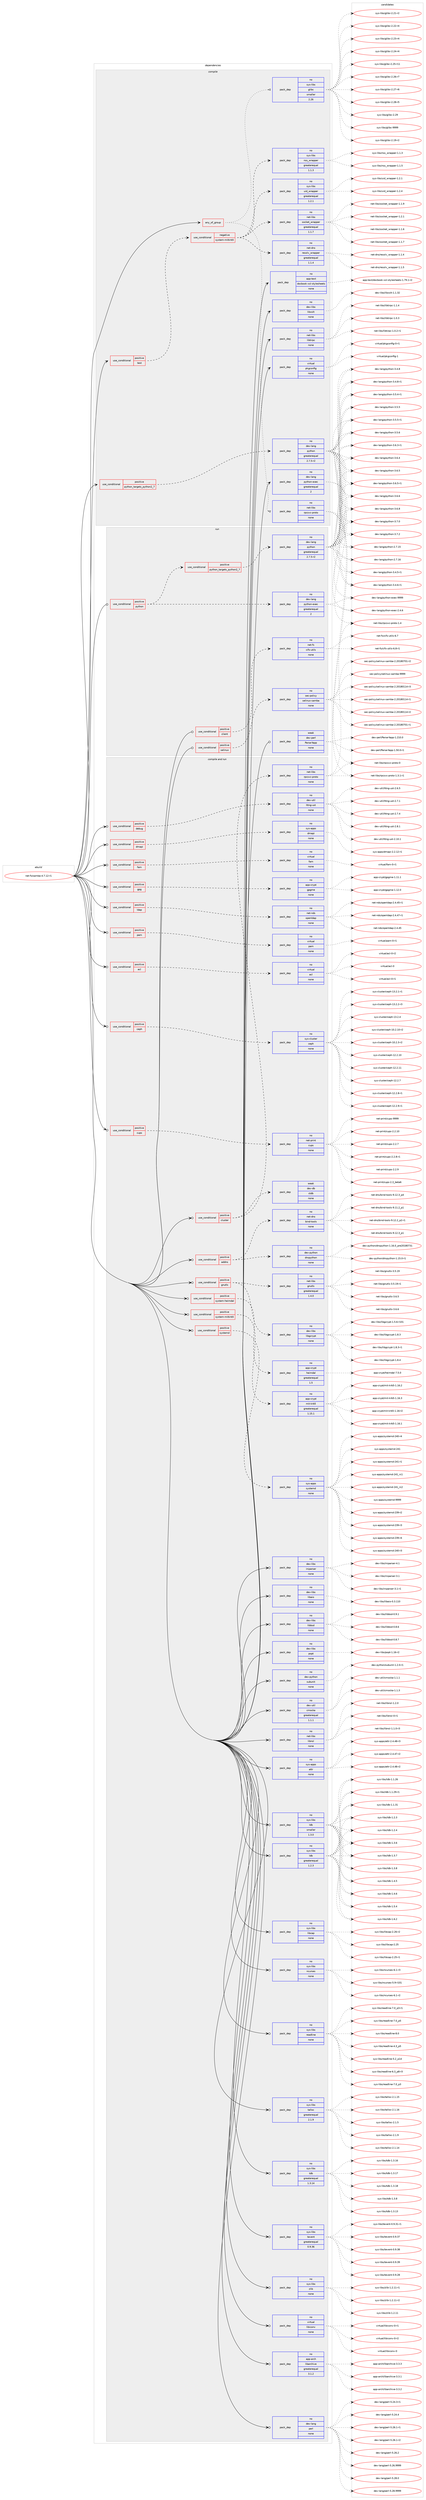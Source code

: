 digraph prolog {

# *************
# Graph options
# *************

newrank=true;
concentrate=true;
compound=true;
graph [rankdir=LR,fontname=Helvetica,fontsize=10,ranksep=1.5];#, ranksep=2.5, nodesep=0.2];
edge  [arrowhead=vee];
node  [fontname=Helvetica,fontsize=10];

# **********
# The ebuild
# **********

subgraph cluster_leftcol {
color=gray;
rank=same;
label=<<i>ebuild</i>>;
id [label="net-fs/samba-4.7.12-r1", color=red, width=4, href="../net-fs/samba-4.7.12-r1.svg"];
}

# ****************
# The dependencies
# ****************

subgraph cluster_midcol {
color=gray;
label=<<i>dependencies</i>>;
subgraph cluster_compile {
fillcolor="#eeeeee";
style=filled;
label=<<i>compile</i>>;
subgraph any26007 {
dependency1653169 [label=<<TABLE BORDER="0" CELLBORDER="1" CELLSPACING="0" CELLPADDING="4"><TR><TD CELLPADDING="10">any_of_group</TD></TR></TABLE>>, shape=none, color=red];subgraph pack1181841 {
dependency1653170 [label=<<TABLE BORDER="0" CELLBORDER="1" CELLSPACING="0" CELLPADDING="4" WIDTH="220"><TR><TD ROWSPAN="6" CELLPADDING="30">pack_dep</TD></TR><TR><TD WIDTH="110">no</TD></TR><TR><TD>net-libs</TD></TR><TR><TD>rpcsvc-proto</TD></TR><TR><TD>none</TD></TR><TR><TD></TD></TR></TABLE>>, shape=none, color=blue];
}
dependency1653169:e -> dependency1653170:w [weight=20,style="dotted",arrowhead="oinv"];
subgraph pack1181842 {
dependency1653171 [label=<<TABLE BORDER="0" CELLBORDER="1" CELLSPACING="0" CELLPADDING="4" WIDTH="220"><TR><TD ROWSPAN="6" CELLPADDING="30">pack_dep</TD></TR><TR><TD WIDTH="110">no</TD></TR><TR><TD>sys-libs</TD></TR><TR><TD>glibc</TD></TR><TR><TD>smaller</TD></TR><TR><TD>2.26</TD></TR></TABLE>>, shape=none, color=blue];
}
dependency1653169:e -> dependency1653171:w [weight=20,style="dotted",arrowhead="oinv"];
}
id:e -> dependency1653169:w [weight=20,style="solid",arrowhead="vee"];
subgraph cond444538 {
dependency1653172 [label=<<TABLE BORDER="0" CELLBORDER="1" CELLSPACING="0" CELLPADDING="4"><TR><TD ROWSPAN="3" CELLPADDING="10">use_conditional</TD></TR><TR><TD>positive</TD></TR><TR><TD>python_targets_python2_7</TD></TR></TABLE>>, shape=none, color=red];
subgraph pack1181843 {
dependency1653173 [label=<<TABLE BORDER="0" CELLBORDER="1" CELLSPACING="0" CELLPADDING="4" WIDTH="220"><TR><TD ROWSPAN="6" CELLPADDING="30">pack_dep</TD></TR><TR><TD WIDTH="110">no</TD></TR><TR><TD>dev-lang</TD></TR><TR><TD>python</TD></TR><TR><TD>greaterequal</TD></TR><TR><TD>2.7.5-r2</TD></TR></TABLE>>, shape=none, color=blue];
}
dependency1653172:e -> dependency1653173:w [weight=20,style="dashed",arrowhead="vee"];
}
id:e -> dependency1653172:w [weight=20,style="solid",arrowhead="vee"];
subgraph cond444539 {
dependency1653174 [label=<<TABLE BORDER="0" CELLBORDER="1" CELLSPACING="0" CELLPADDING="4"><TR><TD ROWSPAN="3" CELLPADDING="10">use_conditional</TD></TR><TR><TD>positive</TD></TR><TR><TD>test</TD></TR></TABLE>>, shape=none, color=red];
subgraph cond444540 {
dependency1653175 [label=<<TABLE BORDER="0" CELLBORDER="1" CELLSPACING="0" CELLPADDING="4"><TR><TD ROWSPAN="3" CELLPADDING="10">use_conditional</TD></TR><TR><TD>negative</TD></TR><TR><TD>system-mitkrb5</TD></TR></TABLE>>, shape=none, color=red];
subgraph pack1181844 {
dependency1653176 [label=<<TABLE BORDER="0" CELLBORDER="1" CELLSPACING="0" CELLPADDING="4" WIDTH="220"><TR><TD ROWSPAN="6" CELLPADDING="30">pack_dep</TD></TR><TR><TD WIDTH="110">no</TD></TR><TR><TD>sys-libs</TD></TR><TR><TD>nss_wrapper</TD></TR><TR><TD>greaterequal</TD></TR><TR><TD>1.1.3</TD></TR></TABLE>>, shape=none, color=blue];
}
dependency1653175:e -> dependency1653176:w [weight=20,style="dashed",arrowhead="vee"];
subgraph pack1181845 {
dependency1653177 [label=<<TABLE BORDER="0" CELLBORDER="1" CELLSPACING="0" CELLPADDING="4" WIDTH="220"><TR><TD ROWSPAN="6" CELLPADDING="30">pack_dep</TD></TR><TR><TD WIDTH="110">no</TD></TR><TR><TD>net-dns</TD></TR><TR><TD>resolv_wrapper</TD></TR><TR><TD>greaterequal</TD></TR><TR><TD>1.1.4</TD></TR></TABLE>>, shape=none, color=blue];
}
dependency1653175:e -> dependency1653177:w [weight=20,style="dashed",arrowhead="vee"];
subgraph pack1181846 {
dependency1653178 [label=<<TABLE BORDER="0" CELLBORDER="1" CELLSPACING="0" CELLPADDING="4" WIDTH="220"><TR><TD ROWSPAN="6" CELLPADDING="30">pack_dep</TD></TR><TR><TD WIDTH="110">no</TD></TR><TR><TD>net-libs</TD></TR><TR><TD>socket_wrapper</TD></TR><TR><TD>greaterequal</TD></TR><TR><TD>1.1.7</TD></TR></TABLE>>, shape=none, color=blue];
}
dependency1653175:e -> dependency1653178:w [weight=20,style="dashed",arrowhead="vee"];
subgraph pack1181847 {
dependency1653179 [label=<<TABLE BORDER="0" CELLBORDER="1" CELLSPACING="0" CELLPADDING="4" WIDTH="220"><TR><TD ROWSPAN="6" CELLPADDING="30">pack_dep</TD></TR><TR><TD WIDTH="110">no</TD></TR><TR><TD>sys-libs</TD></TR><TR><TD>uid_wrapper</TD></TR><TR><TD>greaterequal</TD></TR><TR><TD>1.2.1</TD></TR></TABLE>>, shape=none, color=blue];
}
dependency1653175:e -> dependency1653179:w [weight=20,style="dashed",arrowhead="vee"];
}
dependency1653174:e -> dependency1653175:w [weight=20,style="dashed",arrowhead="vee"];
}
id:e -> dependency1653174:w [weight=20,style="solid",arrowhead="vee"];
subgraph pack1181848 {
dependency1653180 [label=<<TABLE BORDER="0" CELLBORDER="1" CELLSPACING="0" CELLPADDING="4" WIDTH="220"><TR><TD ROWSPAN="6" CELLPADDING="30">pack_dep</TD></TR><TR><TD WIDTH="110">no</TD></TR><TR><TD>app-text</TD></TR><TR><TD>docbook-xsl-stylesheets</TD></TR><TR><TD>none</TD></TR><TR><TD></TD></TR></TABLE>>, shape=none, color=blue];
}
id:e -> dependency1653180:w [weight=20,style="solid",arrowhead="vee"];
subgraph pack1181849 {
dependency1653181 [label=<<TABLE BORDER="0" CELLBORDER="1" CELLSPACING="0" CELLPADDING="4" WIDTH="220"><TR><TD ROWSPAN="6" CELLPADDING="30">pack_dep</TD></TR><TR><TD WIDTH="110">no</TD></TR><TR><TD>dev-lang</TD></TR><TR><TD>python-exec</TD></TR><TR><TD>greaterequal</TD></TR><TR><TD>2</TD></TR></TABLE>>, shape=none, color=blue];
}
id:e -> dependency1653181:w [weight=20,style="solid",arrowhead="vee"];
subgraph pack1181850 {
dependency1653182 [label=<<TABLE BORDER="0" CELLBORDER="1" CELLSPACING="0" CELLPADDING="4" WIDTH="220"><TR><TD ROWSPAN="6" CELLPADDING="30">pack_dep</TD></TR><TR><TD WIDTH="110">no</TD></TR><TR><TD>dev-libs</TD></TR><TR><TD>libxslt</TD></TR><TR><TD>none</TD></TR><TR><TD></TD></TR></TABLE>>, shape=none, color=blue];
}
id:e -> dependency1653182:w [weight=20,style="solid",arrowhead="vee"];
subgraph pack1181851 {
dependency1653183 [label=<<TABLE BORDER="0" CELLBORDER="1" CELLSPACING="0" CELLPADDING="4" WIDTH="220"><TR><TD ROWSPAN="6" CELLPADDING="30">pack_dep</TD></TR><TR><TD WIDTH="110">no</TD></TR><TR><TD>net-libs</TD></TR><TR><TD>libtirpc</TD></TR><TR><TD>none</TD></TR><TR><TD></TD></TR></TABLE>>, shape=none, color=blue];
}
id:e -> dependency1653183:w [weight=20,style="solid",arrowhead="vee"];
subgraph pack1181852 {
dependency1653184 [label=<<TABLE BORDER="0" CELLBORDER="1" CELLSPACING="0" CELLPADDING="4" WIDTH="220"><TR><TD ROWSPAN="6" CELLPADDING="30">pack_dep</TD></TR><TR><TD WIDTH="110">no</TD></TR><TR><TD>virtual</TD></TR><TR><TD>pkgconfig</TD></TR><TR><TD>none</TD></TR><TR><TD></TD></TR></TABLE>>, shape=none, color=blue];
}
id:e -> dependency1653184:w [weight=20,style="solid",arrowhead="vee"];
}
subgraph cluster_compileandrun {
fillcolor="#eeeeee";
style=filled;
label=<<i>compile and run</i>>;
subgraph cond444541 {
dependency1653185 [label=<<TABLE BORDER="0" CELLBORDER="1" CELLSPACING="0" CELLPADDING="4"><TR><TD ROWSPAN="3" CELLPADDING="10">use_conditional</TD></TR><TR><TD>positive</TD></TR><TR><TD>acl</TD></TR></TABLE>>, shape=none, color=red];
subgraph pack1181853 {
dependency1653186 [label=<<TABLE BORDER="0" CELLBORDER="1" CELLSPACING="0" CELLPADDING="4" WIDTH="220"><TR><TD ROWSPAN="6" CELLPADDING="30">pack_dep</TD></TR><TR><TD WIDTH="110">no</TD></TR><TR><TD>virtual</TD></TR><TR><TD>acl</TD></TR><TR><TD>none</TD></TR><TR><TD></TD></TR></TABLE>>, shape=none, color=blue];
}
dependency1653185:e -> dependency1653186:w [weight=20,style="dashed",arrowhead="vee"];
}
id:e -> dependency1653185:w [weight=20,style="solid",arrowhead="odotvee"];
subgraph cond444542 {
dependency1653187 [label=<<TABLE BORDER="0" CELLBORDER="1" CELLSPACING="0" CELLPADDING="4"><TR><TD ROWSPAN="3" CELLPADDING="10">use_conditional</TD></TR><TR><TD>positive</TD></TR><TR><TD>addns</TD></TR></TABLE>>, shape=none, color=red];
subgraph pack1181854 {
dependency1653188 [label=<<TABLE BORDER="0" CELLBORDER="1" CELLSPACING="0" CELLPADDING="4" WIDTH="220"><TR><TD ROWSPAN="6" CELLPADDING="30">pack_dep</TD></TR><TR><TD WIDTH="110">no</TD></TR><TR><TD>net-dns</TD></TR><TR><TD>bind-tools</TD></TR><TR><TD>none</TD></TR><TR><TD></TD></TR></TABLE>>, shape=none, color=blue];
}
dependency1653187:e -> dependency1653188:w [weight=20,style="dashed",arrowhead="vee"];
subgraph pack1181855 {
dependency1653189 [label=<<TABLE BORDER="0" CELLBORDER="1" CELLSPACING="0" CELLPADDING="4" WIDTH="220"><TR><TD ROWSPAN="6" CELLPADDING="30">pack_dep</TD></TR><TR><TD WIDTH="110">no</TD></TR><TR><TD>dev-python</TD></TR><TR><TD>dnspython</TD></TR><TR><TD>none</TD></TR><TR><TD></TD></TR></TABLE>>, shape=none, color=blue];
}
dependency1653187:e -> dependency1653189:w [weight=20,style="dashed",arrowhead="vee"];
}
id:e -> dependency1653187:w [weight=20,style="solid",arrowhead="odotvee"];
subgraph cond444543 {
dependency1653190 [label=<<TABLE BORDER="0" CELLBORDER="1" CELLSPACING="0" CELLPADDING="4"><TR><TD ROWSPAN="3" CELLPADDING="10">use_conditional</TD></TR><TR><TD>positive</TD></TR><TR><TD>ceph</TD></TR></TABLE>>, shape=none, color=red];
subgraph pack1181856 {
dependency1653191 [label=<<TABLE BORDER="0" CELLBORDER="1" CELLSPACING="0" CELLPADDING="4" WIDTH="220"><TR><TD ROWSPAN="6" CELLPADDING="30">pack_dep</TD></TR><TR><TD WIDTH="110">no</TD></TR><TR><TD>sys-cluster</TD></TR><TR><TD>ceph</TD></TR><TR><TD>none</TD></TR><TR><TD></TD></TR></TABLE>>, shape=none, color=blue];
}
dependency1653190:e -> dependency1653191:w [weight=20,style="dashed",arrowhead="vee"];
}
id:e -> dependency1653190:w [weight=20,style="solid",arrowhead="odotvee"];
subgraph cond444544 {
dependency1653192 [label=<<TABLE BORDER="0" CELLBORDER="1" CELLSPACING="0" CELLPADDING="4"><TR><TD ROWSPAN="3" CELLPADDING="10">use_conditional</TD></TR><TR><TD>positive</TD></TR><TR><TD>cluster</TD></TR></TABLE>>, shape=none, color=red];
subgraph pack1181857 {
dependency1653193 [label=<<TABLE BORDER="0" CELLBORDER="1" CELLSPACING="0" CELLPADDING="4" WIDTH="220"><TR><TD ROWSPAN="6" CELLPADDING="30">pack_dep</TD></TR><TR><TD WIDTH="110">no</TD></TR><TR><TD>net-libs</TD></TR><TR><TD>rpcsvc-proto</TD></TR><TR><TD>none</TD></TR><TR><TD></TD></TR></TABLE>>, shape=none, color=blue];
}
dependency1653192:e -> dependency1653193:w [weight=20,style="dashed",arrowhead="vee"];
subgraph pack1181858 {
dependency1653194 [label=<<TABLE BORDER="0" CELLBORDER="1" CELLSPACING="0" CELLPADDING="4" WIDTH="220"><TR><TD ROWSPAN="6" CELLPADDING="30">pack_dep</TD></TR><TR><TD WIDTH="110">weak</TD></TR><TR><TD>dev-db</TD></TR><TR><TD>ctdb</TD></TR><TR><TD>none</TD></TR><TR><TD></TD></TR></TABLE>>, shape=none, color=blue];
}
dependency1653192:e -> dependency1653194:w [weight=20,style="dashed",arrowhead="vee"];
}
id:e -> dependency1653192:w [weight=20,style="solid",arrowhead="odotvee"];
subgraph cond444545 {
dependency1653195 [label=<<TABLE BORDER="0" CELLBORDER="1" CELLSPACING="0" CELLPADDING="4"><TR><TD ROWSPAN="3" CELLPADDING="10">use_conditional</TD></TR><TR><TD>positive</TD></TR><TR><TD>cups</TD></TR></TABLE>>, shape=none, color=red];
subgraph pack1181859 {
dependency1653196 [label=<<TABLE BORDER="0" CELLBORDER="1" CELLSPACING="0" CELLPADDING="4" WIDTH="220"><TR><TD ROWSPAN="6" CELLPADDING="30">pack_dep</TD></TR><TR><TD WIDTH="110">no</TD></TR><TR><TD>net-print</TD></TR><TR><TD>cups</TD></TR><TR><TD>none</TD></TR><TR><TD></TD></TR></TABLE>>, shape=none, color=blue];
}
dependency1653195:e -> dependency1653196:w [weight=20,style="dashed",arrowhead="vee"];
}
id:e -> dependency1653195:w [weight=20,style="solid",arrowhead="odotvee"];
subgraph cond444546 {
dependency1653197 [label=<<TABLE BORDER="0" CELLBORDER="1" CELLSPACING="0" CELLPADDING="4"><TR><TD ROWSPAN="3" CELLPADDING="10">use_conditional</TD></TR><TR><TD>positive</TD></TR><TR><TD>debug</TD></TR></TABLE>>, shape=none, color=red];
subgraph pack1181860 {
dependency1653198 [label=<<TABLE BORDER="0" CELLBORDER="1" CELLSPACING="0" CELLPADDING="4" WIDTH="220"><TR><TD ROWSPAN="6" CELLPADDING="30">pack_dep</TD></TR><TR><TD WIDTH="110">no</TD></TR><TR><TD>dev-util</TD></TR><TR><TD>lttng-ust</TD></TR><TR><TD>none</TD></TR><TR><TD></TD></TR></TABLE>>, shape=none, color=blue];
}
dependency1653197:e -> dependency1653198:w [weight=20,style="dashed",arrowhead="vee"];
}
id:e -> dependency1653197:w [weight=20,style="solid",arrowhead="odotvee"];
subgraph cond444547 {
dependency1653199 [label=<<TABLE BORDER="0" CELLBORDER="1" CELLSPACING="0" CELLPADDING="4"><TR><TD ROWSPAN="3" CELLPADDING="10">use_conditional</TD></TR><TR><TD>positive</TD></TR><TR><TD>dmapi</TD></TR></TABLE>>, shape=none, color=red];
subgraph pack1181861 {
dependency1653200 [label=<<TABLE BORDER="0" CELLBORDER="1" CELLSPACING="0" CELLPADDING="4" WIDTH="220"><TR><TD ROWSPAN="6" CELLPADDING="30">pack_dep</TD></TR><TR><TD WIDTH="110">no</TD></TR><TR><TD>sys-apps</TD></TR><TR><TD>dmapi</TD></TR><TR><TD>none</TD></TR><TR><TD></TD></TR></TABLE>>, shape=none, color=blue];
}
dependency1653199:e -> dependency1653200:w [weight=20,style="dashed",arrowhead="vee"];
}
id:e -> dependency1653199:w [weight=20,style="solid",arrowhead="odotvee"];
subgraph cond444548 {
dependency1653201 [label=<<TABLE BORDER="0" CELLBORDER="1" CELLSPACING="0" CELLPADDING="4"><TR><TD ROWSPAN="3" CELLPADDING="10">use_conditional</TD></TR><TR><TD>positive</TD></TR><TR><TD>fam</TD></TR></TABLE>>, shape=none, color=red];
subgraph pack1181862 {
dependency1653202 [label=<<TABLE BORDER="0" CELLBORDER="1" CELLSPACING="0" CELLPADDING="4" WIDTH="220"><TR><TD ROWSPAN="6" CELLPADDING="30">pack_dep</TD></TR><TR><TD WIDTH="110">no</TD></TR><TR><TD>virtual</TD></TR><TR><TD>fam</TD></TR><TR><TD>none</TD></TR><TR><TD></TD></TR></TABLE>>, shape=none, color=blue];
}
dependency1653201:e -> dependency1653202:w [weight=20,style="dashed",arrowhead="vee"];
}
id:e -> dependency1653201:w [weight=20,style="solid",arrowhead="odotvee"];
subgraph cond444549 {
dependency1653203 [label=<<TABLE BORDER="0" CELLBORDER="1" CELLSPACING="0" CELLPADDING="4"><TR><TD ROWSPAN="3" CELLPADDING="10">use_conditional</TD></TR><TR><TD>positive</TD></TR><TR><TD>gnutls</TD></TR></TABLE>>, shape=none, color=red];
subgraph pack1181863 {
dependency1653204 [label=<<TABLE BORDER="0" CELLBORDER="1" CELLSPACING="0" CELLPADDING="4" WIDTH="220"><TR><TD ROWSPAN="6" CELLPADDING="30">pack_dep</TD></TR><TR><TD WIDTH="110">no</TD></TR><TR><TD>dev-libs</TD></TR><TR><TD>libgcrypt</TD></TR><TR><TD>none</TD></TR><TR><TD></TD></TR></TABLE>>, shape=none, color=blue];
}
dependency1653203:e -> dependency1653204:w [weight=20,style="dashed",arrowhead="vee"];
subgraph pack1181864 {
dependency1653205 [label=<<TABLE BORDER="0" CELLBORDER="1" CELLSPACING="0" CELLPADDING="4" WIDTH="220"><TR><TD ROWSPAN="6" CELLPADDING="30">pack_dep</TD></TR><TR><TD WIDTH="110">no</TD></TR><TR><TD>net-libs</TD></TR><TR><TD>gnutls</TD></TR><TR><TD>greaterequal</TD></TR><TR><TD>1.4.0</TD></TR></TABLE>>, shape=none, color=blue];
}
dependency1653203:e -> dependency1653205:w [weight=20,style="dashed",arrowhead="vee"];
}
id:e -> dependency1653203:w [weight=20,style="solid",arrowhead="odotvee"];
subgraph cond444550 {
dependency1653206 [label=<<TABLE BORDER="0" CELLBORDER="1" CELLSPACING="0" CELLPADDING="4"><TR><TD ROWSPAN="3" CELLPADDING="10">use_conditional</TD></TR><TR><TD>positive</TD></TR><TR><TD>gpg</TD></TR></TABLE>>, shape=none, color=red];
subgraph pack1181865 {
dependency1653207 [label=<<TABLE BORDER="0" CELLBORDER="1" CELLSPACING="0" CELLPADDING="4" WIDTH="220"><TR><TD ROWSPAN="6" CELLPADDING="30">pack_dep</TD></TR><TR><TD WIDTH="110">no</TD></TR><TR><TD>app-crypt</TD></TR><TR><TD>gpgme</TD></TR><TR><TD>none</TD></TR><TR><TD></TD></TR></TABLE>>, shape=none, color=blue];
}
dependency1653206:e -> dependency1653207:w [weight=20,style="dashed",arrowhead="vee"];
}
id:e -> dependency1653206:w [weight=20,style="solid",arrowhead="odotvee"];
subgraph cond444551 {
dependency1653208 [label=<<TABLE BORDER="0" CELLBORDER="1" CELLSPACING="0" CELLPADDING="4"><TR><TD ROWSPAN="3" CELLPADDING="10">use_conditional</TD></TR><TR><TD>positive</TD></TR><TR><TD>ldap</TD></TR></TABLE>>, shape=none, color=red];
subgraph pack1181866 {
dependency1653209 [label=<<TABLE BORDER="0" CELLBORDER="1" CELLSPACING="0" CELLPADDING="4" WIDTH="220"><TR><TD ROWSPAN="6" CELLPADDING="30">pack_dep</TD></TR><TR><TD WIDTH="110">no</TD></TR><TR><TD>net-nds</TD></TR><TR><TD>openldap</TD></TR><TR><TD>none</TD></TR><TR><TD></TD></TR></TABLE>>, shape=none, color=blue];
}
dependency1653208:e -> dependency1653209:w [weight=20,style="dashed",arrowhead="vee"];
}
id:e -> dependency1653208:w [weight=20,style="solid",arrowhead="odotvee"];
subgraph cond444552 {
dependency1653210 [label=<<TABLE BORDER="0" CELLBORDER="1" CELLSPACING="0" CELLPADDING="4"><TR><TD ROWSPAN="3" CELLPADDING="10">use_conditional</TD></TR><TR><TD>positive</TD></TR><TR><TD>pam</TD></TR></TABLE>>, shape=none, color=red];
subgraph pack1181867 {
dependency1653211 [label=<<TABLE BORDER="0" CELLBORDER="1" CELLSPACING="0" CELLPADDING="4" WIDTH="220"><TR><TD ROWSPAN="6" CELLPADDING="30">pack_dep</TD></TR><TR><TD WIDTH="110">no</TD></TR><TR><TD>virtual</TD></TR><TR><TD>pam</TD></TR><TR><TD>none</TD></TR><TR><TD></TD></TR></TABLE>>, shape=none, color=blue];
}
dependency1653210:e -> dependency1653211:w [weight=20,style="dashed",arrowhead="vee"];
}
id:e -> dependency1653210:w [weight=20,style="solid",arrowhead="odotvee"];
subgraph cond444553 {
dependency1653212 [label=<<TABLE BORDER="0" CELLBORDER="1" CELLSPACING="0" CELLPADDING="4"><TR><TD ROWSPAN="3" CELLPADDING="10">use_conditional</TD></TR><TR><TD>positive</TD></TR><TR><TD>system-heimdal</TD></TR></TABLE>>, shape=none, color=red];
subgraph pack1181868 {
dependency1653213 [label=<<TABLE BORDER="0" CELLBORDER="1" CELLSPACING="0" CELLPADDING="4" WIDTH="220"><TR><TD ROWSPAN="6" CELLPADDING="30">pack_dep</TD></TR><TR><TD WIDTH="110">no</TD></TR><TR><TD>app-crypt</TD></TR><TR><TD>heimdal</TD></TR><TR><TD>greaterequal</TD></TR><TR><TD>1.5</TD></TR></TABLE>>, shape=none, color=blue];
}
dependency1653212:e -> dependency1653213:w [weight=20,style="dashed",arrowhead="vee"];
}
id:e -> dependency1653212:w [weight=20,style="solid",arrowhead="odotvee"];
subgraph cond444554 {
dependency1653214 [label=<<TABLE BORDER="0" CELLBORDER="1" CELLSPACING="0" CELLPADDING="4"><TR><TD ROWSPAN="3" CELLPADDING="10">use_conditional</TD></TR><TR><TD>positive</TD></TR><TR><TD>system-mitkrb5</TD></TR></TABLE>>, shape=none, color=red];
subgraph pack1181869 {
dependency1653215 [label=<<TABLE BORDER="0" CELLBORDER="1" CELLSPACING="0" CELLPADDING="4" WIDTH="220"><TR><TD ROWSPAN="6" CELLPADDING="30">pack_dep</TD></TR><TR><TD WIDTH="110">no</TD></TR><TR><TD>app-crypt</TD></TR><TR><TD>mit-krb5</TD></TR><TR><TD>greaterequal</TD></TR><TR><TD>1.15.1</TD></TR></TABLE>>, shape=none, color=blue];
}
dependency1653214:e -> dependency1653215:w [weight=20,style="dashed",arrowhead="vee"];
}
id:e -> dependency1653214:w [weight=20,style="solid",arrowhead="odotvee"];
subgraph cond444555 {
dependency1653216 [label=<<TABLE BORDER="0" CELLBORDER="1" CELLSPACING="0" CELLPADDING="4"><TR><TD ROWSPAN="3" CELLPADDING="10">use_conditional</TD></TR><TR><TD>positive</TD></TR><TR><TD>systemd</TD></TR></TABLE>>, shape=none, color=red];
subgraph pack1181870 {
dependency1653217 [label=<<TABLE BORDER="0" CELLBORDER="1" CELLSPACING="0" CELLPADDING="4" WIDTH="220"><TR><TD ROWSPAN="6" CELLPADDING="30">pack_dep</TD></TR><TR><TD WIDTH="110">no</TD></TR><TR><TD>sys-apps</TD></TR><TR><TD>systemd</TD></TR><TR><TD>none</TD></TR><TR><TD></TD></TR></TABLE>>, shape=none, color=blue];
}
dependency1653216:e -> dependency1653217:w [weight=20,style="dashed",arrowhead="vee"];
}
id:e -> dependency1653216:w [weight=20,style="solid",arrowhead="odotvee"];
subgraph pack1181871 {
dependency1653218 [label=<<TABLE BORDER="0" CELLBORDER="1" CELLSPACING="0" CELLPADDING="4" WIDTH="220"><TR><TD ROWSPAN="6" CELLPADDING="30">pack_dep</TD></TR><TR><TD WIDTH="110">no</TD></TR><TR><TD>app-arch</TD></TR><TR><TD>libarchive</TD></TR><TR><TD>greaterequal</TD></TR><TR><TD>3.1.2</TD></TR></TABLE>>, shape=none, color=blue];
}
id:e -> dependency1653218:w [weight=20,style="solid",arrowhead="odotvee"];
subgraph pack1181872 {
dependency1653219 [label=<<TABLE BORDER="0" CELLBORDER="1" CELLSPACING="0" CELLPADDING="4" WIDTH="220"><TR><TD ROWSPAN="6" CELLPADDING="30">pack_dep</TD></TR><TR><TD WIDTH="110">no</TD></TR><TR><TD>dev-lang</TD></TR><TR><TD>perl</TD></TR><TR><TD>none</TD></TR><TR><TD></TD></TR></TABLE>>, shape=none, color=blue];
}
id:e -> dependency1653219:w [weight=20,style="solid",arrowhead="odotvee"];
subgraph pack1181873 {
dependency1653220 [label=<<TABLE BORDER="0" CELLBORDER="1" CELLSPACING="0" CELLPADDING="4" WIDTH="220"><TR><TD ROWSPAN="6" CELLPADDING="30">pack_dep</TD></TR><TR><TD WIDTH="110">no</TD></TR><TR><TD>dev-libs</TD></TR><TR><TD>iniparser</TD></TR><TR><TD>none</TD></TR><TR><TD></TD></TR></TABLE>>, shape=none, color=blue];
}
id:e -> dependency1653220:w [weight=20,style="solid",arrowhead="odotvee"];
subgraph pack1181874 {
dependency1653221 [label=<<TABLE BORDER="0" CELLBORDER="1" CELLSPACING="0" CELLPADDING="4" WIDTH="220"><TR><TD ROWSPAN="6" CELLPADDING="30">pack_dep</TD></TR><TR><TD WIDTH="110">no</TD></TR><TR><TD>dev-libs</TD></TR><TR><TD>libaio</TD></TR><TR><TD>none</TD></TR><TR><TD></TD></TR></TABLE>>, shape=none, color=blue];
}
id:e -> dependency1653221:w [weight=20,style="solid",arrowhead="odotvee"];
subgraph pack1181875 {
dependency1653222 [label=<<TABLE BORDER="0" CELLBORDER="1" CELLSPACING="0" CELLPADDING="4" WIDTH="220"><TR><TD ROWSPAN="6" CELLPADDING="30">pack_dep</TD></TR><TR><TD WIDTH="110">no</TD></TR><TR><TD>dev-libs</TD></TR><TR><TD>libbsd</TD></TR><TR><TD>none</TD></TR><TR><TD></TD></TR></TABLE>>, shape=none, color=blue];
}
id:e -> dependency1653222:w [weight=20,style="solid",arrowhead="odotvee"];
subgraph pack1181876 {
dependency1653223 [label=<<TABLE BORDER="0" CELLBORDER="1" CELLSPACING="0" CELLPADDING="4" WIDTH="220"><TR><TD ROWSPAN="6" CELLPADDING="30">pack_dep</TD></TR><TR><TD WIDTH="110">no</TD></TR><TR><TD>dev-libs</TD></TR><TR><TD>popt</TD></TR><TR><TD>none</TD></TR><TR><TD></TD></TR></TABLE>>, shape=none, color=blue];
}
id:e -> dependency1653223:w [weight=20,style="solid",arrowhead="odotvee"];
subgraph pack1181877 {
dependency1653224 [label=<<TABLE BORDER="0" CELLBORDER="1" CELLSPACING="0" CELLPADDING="4" WIDTH="220"><TR><TD ROWSPAN="6" CELLPADDING="30">pack_dep</TD></TR><TR><TD WIDTH="110">no</TD></TR><TR><TD>dev-python</TD></TR><TR><TD>subunit</TD></TR><TR><TD>none</TD></TR><TR><TD></TD></TR></TABLE>>, shape=none, color=blue];
}
id:e -> dependency1653224:w [weight=20,style="solid",arrowhead="odotvee"];
subgraph pack1181878 {
dependency1653225 [label=<<TABLE BORDER="0" CELLBORDER="1" CELLSPACING="0" CELLPADDING="4" WIDTH="220"><TR><TD ROWSPAN="6" CELLPADDING="30">pack_dep</TD></TR><TR><TD WIDTH="110">no</TD></TR><TR><TD>dev-util</TD></TR><TR><TD>cmocka</TD></TR><TR><TD>greaterequal</TD></TR><TR><TD>1.1.1</TD></TR></TABLE>>, shape=none, color=blue];
}
id:e -> dependency1653225:w [weight=20,style="solid",arrowhead="odotvee"];
subgraph pack1181879 {
dependency1653226 [label=<<TABLE BORDER="0" CELLBORDER="1" CELLSPACING="0" CELLPADDING="4" WIDTH="220"><TR><TD ROWSPAN="6" CELLPADDING="30">pack_dep</TD></TR><TR><TD WIDTH="110">no</TD></TR><TR><TD>net-libs</TD></TR><TR><TD>libnsl</TD></TR><TR><TD>none</TD></TR><TR><TD></TD></TR></TABLE>>, shape=none, color=blue];
}
id:e -> dependency1653226:w [weight=20,style="solid",arrowhead="odotvee"];
subgraph pack1181880 {
dependency1653227 [label=<<TABLE BORDER="0" CELLBORDER="1" CELLSPACING="0" CELLPADDING="4" WIDTH="220"><TR><TD ROWSPAN="6" CELLPADDING="30">pack_dep</TD></TR><TR><TD WIDTH="110">no</TD></TR><TR><TD>sys-apps</TD></TR><TR><TD>attr</TD></TR><TR><TD>none</TD></TR><TR><TD></TD></TR></TABLE>>, shape=none, color=blue];
}
id:e -> dependency1653227:w [weight=20,style="solid",arrowhead="odotvee"];
subgraph pack1181881 {
dependency1653228 [label=<<TABLE BORDER="0" CELLBORDER="1" CELLSPACING="0" CELLPADDING="4" WIDTH="220"><TR><TD ROWSPAN="6" CELLPADDING="30">pack_dep</TD></TR><TR><TD WIDTH="110">no</TD></TR><TR><TD>sys-libs</TD></TR><TR><TD>ldb</TD></TR><TR><TD>greaterequal</TD></TR><TR><TD>1.2.3</TD></TR></TABLE>>, shape=none, color=blue];
}
id:e -> dependency1653228:w [weight=20,style="solid",arrowhead="odotvee"];
subgraph pack1181882 {
dependency1653229 [label=<<TABLE BORDER="0" CELLBORDER="1" CELLSPACING="0" CELLPADDING="4" WIDTH="220"><TR><TD ROWSPAN="6" CELLPADDING="30">pack_dep</TD></TR><TR><TD WIDTH="110">no</TD></TR><TR><TD>sys-libs</TD></TR><TR><TD>ldb</TD></TR><TR><TD>smaller</TD></TR><TR><TD>1.3.0</TD></TR></TABLE>>, shape=none, color=blue];
}
id:e -> dependency1653229:w [weight=20,style="solid",arrowhead="odotvee"];
subgraph pack1181883 {
dependency1653230 [label=<<TABLE BORDER="0" CELLBORDER="1" CELLSPACING="0" CELLPADDING="4" WIDTH="220"><TR><TD ROWSPAN="6" CELLPADDING="30">pack_dep</TD></TR><TR><TD WIDTH="110">no</TD></TR><TR><TD>sys-libs</TD></TR><TR><TD>libcap</TD></TR><TR><TD>none</TD></TR><TR><TD></TD></TR></TABLE>>, shape=none, color=blue];
}
id:e -> dependency1653230:w [weight=20,style="solid",arrowhead="odotvee"];
subgraph pack1181884 {
dependency1653231 [label=<<TABLE BORDER="0" CELLBORDER="1" CELLSPACING="0" CELLPADDING="4" WIDTH="220"><TR><TD ROWSPAN="6" CELLPADDING="30">pack_dep</TD></TR><TR><TD WIDTH="110">no</TD></TR><TR><TD>sys-libs</TD></TR><TR><TD>ncurses</TD></TR><TR><TD>none</TD></TR><TR><TD></TD></TR></TABLE>>, shape=none, color=blue];
}
id:e -> dependency1653231:w [weight=20,style="solid",arrowhead="odotvee"];
subgraph pack1181885 {
dependency1653232 [label=<<TABLE BORDER="0" CELLBORDER="1" CELLSPACING="0" CELLPADDING="4" WIDTH="220"><TR><TD ROWSPAN="6" CELLPADDING="30">pack_dep</TD></TR><TR><TD WIDTH="110">no</TD></TR><TR><TD>sys-libs</TD></TR><TR><TD>readline</TD></TR><TR><TD>none</TD></TR><TR><TD></TD></TR></TABLE>>, shape=none, color=blue];
}
id:e -> dependency1653232:w [weight=20,style="solid",arrowhead="odotvee"];
subgraph pack1181886 {
dependency1653233 [label=<<TABLE BORDER="0" CELLBORDER="1" CELLSPACING="0" CELLPADDING="4" WIDTH="220"><TR><TD ROWSPAN="6" CELLPADDING="30">pack_dep</TD></TR><TR><TD WIDTH="110">no</TD></TR><TR><TD>sys-libs</TD></TR><TR><TD>talloc</TD></TR><TR><TD>greaterequal</TD></TR><TR><TD>2.1.9</TD></TR></TABLE>>, shape=none, color=blue];
}
id:e -> dependency1653233:w [weight=20,style="solid",arrowhead="odotvee"];
subgraph pack1181887 {
dependency1653234 [label=<<TABLE BORDER="0" CELLBORDER="1" CELLSPACING="0" CELLPADDING="4" WIDTH="220"><TR><TD ROWSPAN="6" CELLPADDING="30">pack_dep</TD></TR><TR><TD WIDTH="110">no</TD></TR><TR><TD>sys-libs</TD></TR><TR><TD>tdb</TD></TR><TR><TD>greaterequal</TD></TR><TR><TD>1.3.14</TD></TR></TABLE>>, shape=none, color=blue];
}
id:e -> dependency1653234:w [weight=20,style="solid",arrowhead="odotvee"];
subgraph pack1181888 {
dependency1653235 [label=<<TABLE BORDER="0" CELLBORDER="1" CELLSPACING="0" CELLPADDING="4" WIDTH="220"><TR><TD ROWSPAN="6" CELLPADDING="30">pack_dep</TD></TR><TR><TD WIDTH="110">no</TD></TR><TR><TD>sys-libs</TD></TR><TR><TD>tevent</TD></TR><TR><TD>greaterequal</TD></TR><TR><TD>0.9.36</TD></TR></TABLE>>, shape=none, color=blue];
}
id:e -> dependency1653235:w [weight=20,style="solid",arrowhead="odotvee"];
subgraph pack1181889 {
dependency1653236 [label=<<TABLE BORDER="0" CELLBORDER="1" CELLSPACING="0" CELLPADDING="4" WIDTH="220"><TR><TD ROWSPAN="6" CELLPADDING="30">pack_dep</TD></TR><TR><TD WIDTH="110">no</TD></TR><TR><TD>sys-libs</TD></TR><TR><TD>zlib</TD></TR><TR><TD>none</TD></TR><TR><TD></TD></TR></TABLE>>, shape=none, color=blue];
}
id:e -> dependency1653236:w [weight=20,style="solid",arrowhead="odotvee"];
subgraph pack1181890 {
dependency1653237 [label=<<TABLE BORDER="0" CELLBORDER="1" CELLSPACING="0" CELLPADDING="4" WIDTH="220"><TR><TD ROWSPAN="6" CELLPADDING="30">pack_dep</TD></TR><TR><TD WIDTH="110">no</TD></TR><TR><TD>virtual</TD></TR><TR><TD>libiconv</TD></TR><TR><TD>none</TD></TR><TR><TD></TD></TR></TABLE>>, shape=none, color=blue];
}
id:e -> dependency1653237:w [weight=20,style="solid",arrowhead="odotvee"];
}
subgraph cluster_run {
fillcolor="#eeeeee";
style=filled;
label=<<i>run</i>>;
subgraph cond444556 {
dependency1653238 [label=<<TABLE BORDER="0" CELLBORDER="1" CELLSPACING="0" CELLPADDING="4"><TR><TD ROWSPAN="3" CELLPADDING="10">use_conditional</TD></TR><TR><TD>positive</TD></TR><TR><TD>client</TD></TR></TABLE>>, shape=none, color=red];
subgraph pack1181891 {
dependency1653239 [label=<<TABLE BORDER="0" CELLBORDER="1" CELLSPACING="0" CELLPADDING="4" WIDTH="220"><TR><TD ROWSPAN="6" CELLPADDING="30">pack_dep</TD></TR><TR><TD WIDTH="110">no</TD></TR><TR><TD>net-fs</TD></TR><TR><TD>cifs-utils</TD></TR><TR><TD>none</TD></TR><TR><TD></TD></TR></TABLE>>, shape=none, color=blue];
}
dependency1653238:e -> dependency1653239:w [weight=20,style="dashed",arrowhead="vee"];
}
id:e -> dependency1653238:w [weight=20,style="solid",arrowhead="odot"];
subgraph cond444557 {
dependency1653240 [label=<<TABLE BORDER="0" CELLBORDER="1" CELLSPACING="0" CELLPADDING="4"><TR><TD ROWSPAN="3" CELLPADDING="10">use_conditional</TD></TR><TR><TD>positive</TD></TR><TR><TD>python</TD></TR></TABLE>>, shape=none, color=red];
subgraph cond444558 {
dependency1653241 [label=<<TABLE BORDER="0" CELLBORDER="1" CELLSPACING="0" CELLPADDING="4"><TR><TD ROWSPAN="3" CELLPADDING="10">use_conditional</TD></TR><TR><TD>positive</TD></TR><TR><TD>python_targets_python2_7</TD></TR></TABLE>>, shape=none, color=red];
subgraph pack1181892 {
dependency1653242 [label=<<TABLE BORDER="0" CELLBORDER="1" CELLSPACING="0" CELLPADDING="4" WIDTH="220"><TR><TD ROWSPAN="6" CELLPADDING="30">pack_dep</TD></TR><TR><TD WIDTH="110">no</TD></TR><TR><TD>dev-lang</TD></TR><TR><TD>python</TD></TR><TR><TD>greaterequal</TD></TR><TR><TD>2.7.5-r2</TD></TR></TABLE>>, shape=none, color=blue];
}
dependency1653241:e -> dependency1653242:w [weight=20,style="dashed",arrowhead="vee"];
}
dependency1653240:e -> dependency1653241:w [weight=20,style="dashed",arrowhead="vee"];
subgraph pack1181893 {
dependency1653243 [label=<<TABLE BORDER="0" CELLBORDER="1" CELLSPACING="0" CELLPADDING="4" WIDTH="220"><TR><TD ROWSPAN="6" CELLPADDING="30">pack_dep</TD></TR><TR><TD WIDTH="110">no</TD></TR><TR><TD>dev-lang</TD></TR><TR><TD>python-exec</TD></TR><TR><TD>greaterequal</TD></TR><TR><TD>2</TD></TR></TABLE>>, shape=none, color=blue];
}
dependency1653240:e -> dependency1653243:w [weight=20,style="dashed",arrowhead="vee"];
}
id:e -> dependency1653240:w [weight=20,style="solid",arrowhead="odot"];
subgraph cond444559 {
dependency1653244 [label=<<TABLE BORDER="0" CELLBORDER="1" CELLSPACING="0" CELLPADDING="4"><TR><TD ROWSPAN="3" CELLPADDING="10">use_conditional</TD></TR><TR><TD>positive</TD></TR><TR><TD>selinux</TD></TR></TABLE>>, shape=none, color=red];
subgraph pack1181894 {
dependency1653245 [label=<<TABLE BORDER="0" CELLBORDER="1" CELLSPACING="0" CELLPADDING="4" WIDTH="220"><TR><TD ROWSPAN="6" CELLPADDING="30">pack_dep</TD></TR><TR><TD WIDTH="110">no</TD></TR><TR><TD>sec-policy</TD></TR><TR><TD>selinux-samba</TD></TR><TR><TD>none</TD></TR><TR><TD></TD></TR></TABLE>>, shape=none, color=blue];
}
dependency1653244:e -> dependency1653245:w [weight=20,style="dashed",arrowhead="vee"];
}
id:e -> dependency1653244:w [weight=20,style="solid",arrowhead="odot"];
subgraph pack1181895 {
dependency1653246 [label=<<TABLE BORDER="0" CELLBORDER="1" CELLSPACING="0" CELLPADDING="4" WIDTH="220"><TR><TD ROWSPAN="6" CELLPADDING="30">pack_dep</TD></TR><TR><TD WIDTH="110">weak</TD></TR><TR><TD>dev-perl</TD></TR><TR><TD>Parse-Yapp</TD></TR><TR><TD>none</TD></TR><TR><TD></TD></TR></TABLE>>, shape=none, color=blue];
}
id:e -> dependency1653246:w [weight=20,style="solid",arrowhead="odot"];
}
}

# **************
# The candidates
# **************

subgraph cluster_choices {
rank=same;
color=gray;
label=<<i>candidates</i>>;

subgraph choice1181841 {
color=black;
nodesep=1;
choice1101011164510810598115471141129911511899451121141111161114548 [label="net-libs/rpcsvc-proto-0", color=red, width=4,href="../net-libs/rpcsvc-proto-0.svg"];
choice1101011164510810598115471141129911511899451121141111161114549465146494511449 [label="net-libs/rpcsvc-proto-1.3.1-r1", color=red, width=4,href="../net-libs/rpcsvc-proto-1.3.1-r1.svg"];
choice11010111645108105981154711411299115118994511211411111611145494652 [label="net-libs/rpcsvc-proto-1.4", color=red, width=4,href="../net-libs/rpcsvc-proto-1.4.svg"];
dependency1653170:e -> choice1101011164510810598115471141129911511899451121141111161114548:w [style=dotted,weight="100"];
dependency1653170:e -> choice1101011164510810598115471141129911511899451121141111161114549465146494511449:w [style=dotted,weight="100"];
dependency1653170:e -> choice11010111645108105981154711411299115118994511211411111611145494652:w [style=dotted,weight="100"];
}
subgraph choice1181842 {
color=black;
nodesep=1;
choice115121115451081059811547103108105989945504649574511450 [label="sys-libs/glibc-2.19-r2", color=red, width=4,href="../sys-libs/glibc-2.19-r2.svg"];
choice115121115451081059811547103108105989945504650494511450 [label="sys-libs/glibc-2.21-r2", color=red, width=4,href="../sys-libs/glibc-2.21-r2.svg"];
choice115121115451081059811547103108105989945504650504511452 [label="sys-libs/glibc-2.22-r4", color=red, width=4,href="../sys-libs/glibc-2.22-r4.svg"];
choice115121115451081059811547103108105989945504650514511452 [label="sys-libs/glibc-2.23-r4", color=red, width=4,href="../sys-libs/glibc-2.23-r4.svg"];
choice115121115451081059811547103108105989945504650524511452 [label="sys-libs/glibc-2.24-r4", color=red, width=4,href="../sys-libs/glibc-2.24-r4.svg"];
choice11512111545108105981154710310810598994550465053451144949 [label="sys-libs/glibc-2.25-r11", color=red, width=4,href="../sys-libs/glibc-2.25-r11.svg"];
choice115121115451081059811547103108105989945504650544511455 [label="sys-libs/glibc-2.26-r7", color=red, width=4,href="../sys-libs/glibc-2.26-r7.svg"];
choice115121115451081059811547103108105989945504650554511454 [label="sys-libs/glibc-2.27-r6", color=red, width=4,href="../sys-libs/glibc-2.27-r6.svg"];
choice115121115451081059811547103108105989945504650564511453 [label="sys-libs/glibc-2.28-r5", color=red, width=4,href="../sys-libs/glibc-2.28-r5.svg"];
choice11512111545108105981154710310810598994550465057 [label="sys-libs/glibc-2.29", color=red, width=4,href="../sys-libs/glibc-2.29.svg"];
choice11512111545108105981154710310810598994557575757 [label="sys-libs/glibc-9999", color=red, width=4,href="../sys-libs/glibc-9999.svg"];
dependency1653171:e -> choice115121115451081059811547103108105989945504649574511450:w [style=dotted,weight="100"];
dependency1653171:e -> choice115121115451081059811547103108105989945504650494511450:w [style=dotted,weight="100"];
dependency1653171:e -> choice115121115451081059811547103108105989945504650504511452:w [style=dotted,weight="100"];
dependency1653171:e -> choice115121115451081059811547103108105989945504650514511452:w [style=dotted,weight="100"];
dependency1653171:e -> choice115121115451081059811547103108105989945504650524511452:w [style=dotted,weight="100"];
dependency1653171:e -> choice11512111545108105981154710310810598994550465053451144949:w [style=dotted,weight="100"];
dependency1653171:e -> choice115121115451081059811547103108105989945504650544511455:w [style=dotted,weight="100"];
dependency1653171:e -> choice115121115451081059811547103108105989945504650554511454:w [style=dotted,weight="100"];
dependency1653171:e -> choice115121115451081059811547103108105989945504650564511453:w [style=dotted,weight="100"];
dependency1653171:e -> choice11512111545108105981154710310810598994550465057:w [style=dotted,weight="100"];
dependency1653171:e -> choice11512111545108105981154710310810598994557575757:w [style=dotted,weight="100"];
}
subgraph choice1181843 {
color=black;
nodesep=1;
choice10010111845108971101034711212111610411111045504655464953 [label="dev-lang/python-2.7.15", color=red, width=4,href="../dev-lang/python-2.7.15.svg"];
choice10010111845108971101034711212111610411111045504655464954 [label="dev-lang/python-2.7.16", color=red, width=4,href="../dev-lang/python-2.7.16.svg"];
choice1001011184510897110103471121211161041111104551465246534511449 [label="dev-lang/python-3.4.5-r1", color=red, width=4,href="../dev-lang/python-3.4.5-r1.svg"];
choice1001011184510897110103471121211161041111104551465246544511449 [label="dev-lang/python-3.4.6-r1", color=red, width=4,href="../dev-lang/python-3.4.6-r1.svg"];
choice100101118451089711010347112121116104111110455146524656 [label="dev-lang/python-3.4.8", color=red, width=4,href="../dev-lang/python-3.4.8.svg"];
choice1001011184510897110103471121211161041111104551465246564511449 [label="dev-lang/python-3.4.8-r1", color=red, width=4,href="../dev-lang/python-3.4.8-r1.svg"];
choice1001011184510897110103471121211161041111104551465346524511449 [label="dev-lang/python-3.5.4-r1", color=red, width=4,href="../dev-lang/python-3.5.4-r1.svg"];
choice100101118451089711010347112121116104111110455146534653 [label="dev-lang/python-3.5.5", color=red, width=4,href="../dev-lang/python-3.5.5.svg"];
choice1001011184510897110103471121211161041111104551465346534511449 [label="dev-lang/python-3.5.5-r1", color=red, width=4,href="../dev-lang/python-3.5.5-r1.svg"];
choice100101118451089711010347112121116104111110455146534654 [label="dev-lang/python-3.5.6", color=red, width=4,href="../dev-lang/python-3.5.6.svg"];
choice1001011184510897110103471121211161041111104551465446514511449 [label="dev-lang/python-3.6.3-r1", color=red, width=4,href="../dev-lang/python-3.6.3-r1.svg"];
choice100101118451089711010347112121116104111110455146544652 [label="dev-lang/python-3.6.4", color=red, width=4,href="../dev-lang/python-3.6.4.svg"];
choice100101118451089711010347112121116104111110455146544653 [label="dev-lang/python-3.6.5", color=red, width=4,href="../dev-lang/python-3.6.5.svg"];
choice1001011184510897110103471121211161041111104551465446534511449 [label="dev-lang/python-3.6.5-r1", color=red, width=4,href="../dev-lang/python-3.6.5-r1.svg"];
choice100101118451089711010347112121116104111110455146544654 [label="dev-lang/python-3.6.6", color=red, width=4,href="../dev-lang/python-3.6.6.svg"];
choice100101118451089711010347112121116104111110455146544656 [label="dev-lang/python-3.6.8", color=red, width=4,href="../dev-lang/python-3.6.8.svg"];
choice100101118451089711010347112121116104111110455146554648 [label="dev-lang/python-3.7.0", color=red, width=4,href="../dev-lang/python-3.7.0.svg"];
choice100101118451089711010347112121116104111110455146554650 [label="dev-lang/python-3.7.2", color=red, width=4,href="../dev-lang/python-3.7.2.svg"];
dependency1653173:e -> choice10010111845108971101034711212111610411111045504655464953:w [style=dotted,weight="100"];
dependency1653173:e -> choice10010111845108971101034711212111610411111045504655464954:w [style=dotted,weight="100"];
dependency1653173:e -> choice1001011184510897110103471121211161041111104551465246534511449:w [style=dotted,weight="100"];
dependency1653173:e -> choice1001011184510897110103471121211161041111104551465246544511449:w [style=dotted,weight="100"];
dependency1653173:e -> choice100101118451089711010347112121116104111110455146524656:w [style=dotted,weight="100"];
dependency1653173:e -> choice1001011184510897110103471121211161041111104551465246564511449:w [style=dotted,weight="100"];
dependency1653173:e -> choice1001011184510897110103471121211161041111104551465346524511449:w [style=dotted,weight="100"];
dependency1653173:e -> choice100101118451089711010347112121116104111110455146534653:w [style=dotted,weight="100"];
dependency1653173:e -> choice1001011184510897110103471121211161041111104551465346534511449:w [style=dotted,weight="100"];
dependency1653173:e -> choice100101118451089711010347112121116104111110455146534654:w [style=dotted,weight="100"];
dependency1653173:e -> choice1001011184510897110103471121211161041111104551465446514511449:w [style=dotted,weight="100"];
dependency1653173:e -> choice100101118451089711010347112121116104111110455146544652:w [style=dotted,weight="100"];
dependency1653173:e -> choice100101118451089711010347112121116104111110455146544653:w [style=dotted,weight="100"];
dependency1653173:e -> choice1001011184510897110103471121211161041111104551465446534511449:w [style=dotted,weight="100"];
dependency1653173:e -> choice100101118451089711010347112121116104111110455146544654:w [style=dotted,weight="100"];
dependency1653173:e -> choice100101118451089711010347112121116104111110455146544656:w [style=dotted,weight="100"];
dependency1653173:e -> choice100101118451089711010347112121116104111110455146554648:w [style=dotted,weight="100"];
dependency1653173:e -> choice100101118451089711010347112121116104111110455146554650:w [style=dotted,weight="100"];
}
subgraph choice1181844 {
color=black;
nodesep=1;
choice1151211154510810598115471101151159511911497112112101114454946494651 [label="sys-libs/nss_wrapper-1.1.3", color=red, width=4,href="../sys-libs/nss_wrapper-1.1.3.svg"];
choice1151211154510810598115471101151159511911497112112101114454946494653 [label="sys-libs/nss_wrapper-1.1.5", color=red, width=4,href="../sys-libs/nss_wrapper-1.1.5.svg"];
dependency1653176:e -> choice1151211154510810598115471101151159511911497112112101114454946494651:w [style=dotted,weight="100"];
dependency1653176:e -> choice1151211154510810598115471101151159511911497112112101114454946494653:w [style=dotted,weight="100"];
}
subgraph choice1181845 {
color=black;
nodesep=1;
choice11010111645100110115471141011151111081189511911497112112101114454946494652 [label="net-dns/resolv_wrapper-1.1.4", color=red, width=4,href="../net-dns/resolv_wrapper-1.1.4.svg"];
choice11010111645100110115471141011151111081189511911497112112101114454946494653 [label="net-dns/resolv_wrapper-1.1.5", color=red, width=4,href="../net-dns/resolv_wrapper-1.1.5.svg"];
dependency1653177:e -> choice11010111645100110115471141011151111081189511911497112112101114454946494652:w [style=dotted,weight="100"];
dependency1653177:e -> choice11010111645100110115471141011151111081189511911497112112101114454946494653:w [style=dotted,weight="100"];
}
subgraph choice1181846 {
color=black;
nodesep=1;
choice110101116451081059811547115111991071011169511911497112112101114454946494654 [label="net-libs/socket_wrapper-1.1.6", color=red, width=4,href="../net-libs/socket_wrapper-1.1.6.svg"];
choice110101116451081059811547115111991071011169511911497112112101114454946494655 [label="net-libs/socket_wrapper-1.1.7", color=red, width=4,href="../net-libs/socket_wrapper-1.1.7.svg"];
choice110101116451081059811547115111991071011169511911497112112101114454946494657 [label="net-libs/socket_wrapper-1.1.9", color=red, width=4,href="../net-libs/socket_wrapper-1.1.9.svg"];
choice110101116451081059811547115111991071011169511911497112112101114454946504649 [label="net-libs/socket_wrapper-1.2.1", color=red, width=4,href="../net-libs/socket_wrapper-1.2.1.svg"];
dependency1653178:e -> choice110101116451081059811547115111991071011169511911497112112101114454946494654:w [style=dotted,weight="100"];
dependency1653178:e -> choice110101116451081059811547115111991071011169511911497112112101114454946494655:w [style=dotted,weight="100"];
dependency1653178:e -> choice110101116451081059811547115111991071011169511911497112112101114454946494657:w [style=dotted,weight="100"];
dependency1653178:e -> choice110101116451081059811547115111991071011169511911497112112101114454946504649:w [style=dotted,weight="100"];
}
subgraph choice1181847 {
color=black;
nodesep=1;
choice1151211154510810598115471171051009511911497112112101114454946504649 [label="sys-libs/uid_wrapper-1.2.1", color=red, width=4,href="../sys-libs/uid_wrapper-1.2.1.svg"];
choice1151211154510810598115471171051009511911497112112101114454946504652 [label="sys-libs/uid_wrapper-1.2.4", color=red, width=4,href="../sys-libs/uid_wrapper-1.2.4.svg"];
dependency1653179:e -> choice1151211154510810598115471171051009511911497112112101114454946504649:w [style=dotted,weight="100"];
dependency1653179:e -> choice1151211154510810598115471171051009511911497112112101114454946504652:w [style=dotted,weight="100"];
}
subgraph choice1181848 {
color=black;
nodesep=1;
choice97112112451161011201164710011199981111111074512011510845115116121108101115104101101116115454946555746494511450 [label="app-text/docbook-xsl-stylesheets-1.79.1-r2", color=red, width=4,href="../app-text/docbook-xsl-stylesheets-1.79.1-r2.svg"];
dependency1653180:e -> choice97112112451161011201164710011199981111111074512011510845115116121108101115104101101116115454946555746494511450:w [style=dotted,weight="100"];
}
subgraph choice1181849 {
color=black;
nodesep=1;
choice1001011184510897110103471121211161041111104510112010199455046524654 [label="dev-lang/python-exec-2.4.6", color=red, width=4,href="../dev-lang/python-exec-2.4.6.svg"];
choice10010111845108971101034711212111610411111045101120101994557575757 [label="dev-lang/python-exec-9999", color=red, width=4,href="../dev-lang/python-exec-9999.svg"];
dependency1653181:e -> choice1001011184510897110103471121211161041111104510112010199455046524654:w [style=dotted,weight="100"];
dependency1653181:e -> choice10010111845108971101034711212111610411111045101120101994557575757:w [style=dotted,weight="100"];
}
subgraph choice1181850 {
color=black;
nodesep=1;
choice1001011184510810598115471081059812011510811645494649465150 [label="dev-libs/libxslt-1.1.32", color=red, width=4,href="../dev-libs/libxslt-1.1.32.svg"];
dependency1653182:e -> choice1001011184510810598115471081059812011510811645494649465150:w [style=dotted,weight="100"];
}
subgraph choice1181851 {
color=black;
nodesep=1;
choice11010111645108105981154710810598116105114112994549464846504511449 [label="net-libs/libtirpc-1.0.2-r1", color=red, width=4,href="../net-libs/libtirpc-1.0.2-r1.svg"];
choice1101011164510810598115471081059811610511411299454946484651 [label="net-libs/libtirpc-1.0.3", color=red, width=4,href="../net-libs/libtirpc-1.0.3.svg"];
choice1101011164510810598115471081059811610511411299454946494652 [label="net-libs/libtirpc-1.1.4", color=red, width=4,href="../net-libs/libtirpc-1.1.4.svg"];
dependency1653183:e -> choice11010111645108105981154710810598116105114112994549464846504511449:w [style=dotted,weight="100"];
dependency1653183:e -> choice1101011164510810598115471081059811610511411299454946484651:w [style=dotted,weight="100"];
dependency1653183:e -> choice1101011164510810598115471081059811610511411299454946494652:w [style=dotted,weight="100"];
}
subgraph choice1181852 {
color=black;
nodesep=1;
choice11810511411611797108471121071039911111010210510345484511449 [label="virtual/pkgconfig-0-r1", color=red, width=4,href="../virtual/pkgconfig-0-r1.svg"];
choice1181051141161179710847112107103991111101021051034549 [label="virtual/pkgconfig-1", color=red, width=4,href="../virtual/pkgconfig-1.svg"];
dependency1653184:e -> choice11810511411611797108471121071039911111010210510345484511449:w [style=dotted,weight="100"];
dependency1653184:e -> choice1181051141161179710847112107103991111101021051034549:w [style=dotted,weight="100"];
}
subgraph choice1181853 {
color=black;
nodesep=1;
choice118105114116117971084797991084548 [label="virtual/acl-0", color=red, width=4,href="../virtual/acl-0.svg"];
choice1181051141161179710847979910845484511449 [label="virtual/acl-0-r1", color=red, width=4,href="../virtual/acl-0-r1.svg"];
choice1181051141161179710847979910845484511450 [label="virtual/acl-0-r2", color=red, width=4,href="../virtual/acl-0-r2.svg"];
dependency1653186:e -> choice118105114116117971084797991084548:w [style=dotted,weight="100"];
dependency1653186:e -> choice1181051141161179710847979910845484511449:w [style=dotted,weight="100"];
dependency1653186:e -> choice1181051141161179710847979910845484511450:w [style=dotted,weight="100"];
}
subgraph choice1181854 {
color=black;
nodesep=1;
choice11010111645100110115479810511010045116111111108115455746494946509511249 [label="net-dns/bind-tools-9.11.2_p1", color=red, width=4,href="../net-dns/bind-tools-9.11.2_p1.svg"];
choice110101116451001101154798105110100451161111111081154557464950465095112504511449 [label="net-dns/bind-tools-9.12.2_p2-r1", color=red, width=4,href="../net-dns/bind-tools-9.12.2_p2-r1.svg"];
choice11010111645100110115479810511010045116111111108115455746495046519511249 [label="net-dns/bind-tools-9.12.3_p1", color=red, width=4,href="../net-dns/bind-tools-9.12.3_p1.svg"];
choice11010111645100110115479810511010045116111111108115455746495046519511252 [label="net-dns/bind-tools-9.12.3_p4", color=red, width=4,href="../net-dns/bind-tools-9.12.3_p4.svg"];
dependency1653188:e -> choice11010111645100110115479810511010045116111111108115455746494946509511249:w [style=dotted,weight="100"];
dependency1653188:e -> choice110101116451001101154798105110100451161111111081154557464950465095112504511449:w [style=dotted,weight="100"];
dependency1653188:e -> choice11010111645100110115479810511010045116111111108115455746495046519511249:w [style=dotted,weight="100"];
dependency1653188:e -> choice11010111645100110115479810511010045116111111108115455746495046519511252:w [style=dotted,weight="100"];
}
subgraph choice1181855 {
color=black;
nodesep=1;
choice1001011184511212111610411111047100110115112121116104111110454946495346484511449 [label="dev-python/dnspython-1.15.0-r1", color=red, width=4,href="../dev-python/dnspython-1.15.0-r1.svg"];
choice100101118451121211161041111104710011011511212111610411111045494649544648951121141015048495648555149 [label="dev-python/dnspython-1.16.0_pre20180731", color=red, width=4,href="../dev-python/dnspython-1.16.0_pre20180731.svg"];
dependency1653189:e -> choice1001011184511212111610411111047100110115112121116104111110454946495346484511449:w [style=dotted,weight="100"];
dependency1653189:e -> choice100101118451121211161041111104710011011511212111610411111045494649544648951121141015048495648555149:w [style=dotted,weight="100"];
}
subgraph choice1181856 {
color=black;
nodesep=1;
choice1151211154599108117115116101114479910111210445494846504649484511450 [label="sys-cluster/ceph-10.2.10-r2", color=red, width=4,href="../sys-cluster/ceph-10.2.10-r2.svg"];
choice11512111545991081171151161011144799101112104454948465046514511450 [label="sys-cluster/ceph-10.2.3-r2", color=red, width=4,href="../sys-cluster/ceph-10.2.3-r2.svg"];
choice115121115459910811711511610111447991011121044549504650464948 [label="sys-cluster/ceph-12.2.10", color=red, width=4,href="../sys-cluster/ceph-12.2.10.svg"];
choice115121115459910811711511610111447991011121044549504650464949 [label="sys-cluster/ceph-12.2.11", color=red, width=4,href="../sys-cluster/ceph-12.2.11.svg"];
choice1151211154599108117115116101114479910111210445495046504655 [label="sys-cluster/ceph-12.2.7", color=red, width=4,href="../sys-cluster/ceph-12.2.7.svg"];
choice11512111545991081171151161011144799101112104454950465046564511449 [label="sys-cluster/ceph-12.2.8-r1", color=red, width=4,href="../sys-cluster/ceph-12.2.8-r1.svg"];
choice11512111545991081171151161011144799101112104454950465046574511449 [label="sys-cluster/ceph-12.2.9-r1", color=red, width=4,href="../sys-cluster/ceph-12.2.9-r1.svg"];
choice11512111545991081171151161011144799101112104454951465046494511449 [label="sys-cluster/ceph-13.2.1-r1", color=red, width=4,href="../sys-cluster/ceph-13.2.1-r1.svg"];
choice11512111545991081171151161011144799101112104454951465046504511451 [label="sys-cluster/ceph-13.2.2-r3", color=red, width=4,href="../sys-cluster/ceph-13.2.2-r3.svg"];
choice1151211154599108117115116101114479910111210445495146504652 [label="sys-cluster/ceph-13.2.4", color=red, width=4,href="../sys-cluster/ceph-13.2.4.svg"];
dependency1653191:e -> choice1151211154599108117115116101114479910111210445494846504649484511450:w [style=dotted,weight="100"];
dependency1653191:e -> choice11512111545991081171151161011144799101112104454948465046514511450:w [style=dotted,weight="100"];
dependency1653191:e -> choice115121115459910811711511610111447991011121044549504650464948:w [style=dotted,weight="100"];
dependency1653191:e -> choice115121115459910811711511610111447991011121044549504650464949:w [style=dotted,weight="100"];
dependency1653191:e -> choice1151211154599108117115116101114479910111210445495046504655:w [style=dotted,weight="100"];
dependency1653191:e -> choice11512111545991081171151161011144799101112104454950465046564511449:w [style=dotted,weight="100"];
dependency1653191:e -> choice11512111545991081171151161011144799101112104454950465046574511449:w [style=dotted,weight="100"];
dependency1653191:e -> choice11512111545991081171151161011144799101112104454951465046494511449:w [style=dotted,weight="100"];
dependency1653191:e -> choice11512111545991081171151161011144799101112104454951465046504511451:w [style=dotted,weight="100"];
dependency1653191:e -> choice1151211154599108117115116101114479910111210445495146504652:w [style=dotted,weight="100"];
}
subgraph choice1181857 {
color=black;
nodesep=1;
choice1101011164510810598115471141129911511899451121141111161114548 [label="net-libs/rpcsvc-proto-0", color=red, width=4,href="../net-libs/rpcsvc-proto-0.svg"];
choice1101011164510810598115471141129911511899451121141111161114549465146494511449 [label="net-libs/rpcsvc-proto-1.3.1-r1", color=red, width=4,href="../net-libs/rpcsvc-proto-1.3.1-r1.svg"];
choice11010111645108105981154711411299115118994511211411111611145494652 [label="net-libs/rpcsvc-proto-1.4", color=red, width=4,href="../net-libs/rpcsvc-proto-1.4.svg"];
dependency1653193:e -> choice1101011164510810598115471141129911511899451121141111161114548:w [style=dotted,weight="100"];
dependency1653193:e -> choice1101011164510810598115471141129911511899451121141111161114549465146494511449:w [style=dotted,weight="100"];
dependency1653193:e -> choice11010111645108105981154711411299115118994511211411111611145494652:w [style=dotted,weight="100"];
}
subgraph choice1181858 {
color=black;
nodesep=1;
}
subgraph choice1181859 {
color=black;
nodesep=1;
choice11010111645112114105110116479911711211545504650464948 [label="net-print/cups-2.2.10", color=red, width=4,href="../net-print/cups-2.2.10.svg"];
choice110101116451121141051101164799117112115455046504655 [label="net-print/cups-2.2.7", color=red, width=4,href="../net-print/cups-2.2.7.svg"];
choice1101011164511211410511011647991171121154550465046564511449 [label="net-print/cups-2.2.8-r1", color=red, width=4,href="../net-print/cups-2.2.8-r1.svg"];
choice110101116451121141051101164799117112115455046504657 [label="net-print/cups-2.2.9", color=red, width=4,href="../net-print/cups-2.2.9.svg"];
choice1101011164511211410511011647991171121154550465195981011169754 [label="net-print/cups-2.3_beta6", color=red, width=4,href="../net-print/cups-2.3_beta6.svg"];
choice1101011164511211410511011647991171121154557575757 [label="net-print/cups-9999", color=red, width=4,href="../net-print/cups-9999.svg"];
dependency1653196:e -> choice11010111645112114105110116479911711211545504650464948:w [style=dotted,weight="100"];
dependency1653196:e -> choice110101116451121141051101164799117112115455046504655:w [style=dotted,weight="100"];
dependency1653196:e -> choice1101011164511211410511011647991171121154550465046564511449:w [style=dotted,weight="100"];
dependency1653196:e -> choice110101116451121141051101164799117112115455046504657:w [style=dotted,weight="100"];
dependency1653196:e -> choice1101011164511211410511011647991171121154550465195981011169754:w [style=dotted,weight="100"];
dependency1653196:e -> choice1101011164511211410511011647991171121154557575757:w [style=dotted,weight="100"];
}
subgraph choice1181860 {
color=black;
nodesep=1;
choice10010111845117116105108471081161161101034511711511645504649484649 [label="dev-util/lttng-ust-2.10.1", color=red, width=4,href="../dev-util/lttng-ust-2.10.1.svg"];
choice100101118451171161051084710811611611010345117115116455046544653 [label="dev-util/lttng-ust-2.6.5", color=red, width=4,href="../dev-util/lttng-ust-2.6.5.svg"];
choice100101118451171161051084710811611611010345117115116455046554649 [label="dev-util/lttng-ust-2.7.1", color=red, width=4,href="../dev-util/lttng-ust-2.7.1.svg"];
choice100101118451171161051084710811611611010345117115116455046554652 [label="dev-util/lttng-ust-2.7.4", color=red, width=4,href="../dev-util/lttng-ust-2.7.4.svg"];
choice100101118451171161051084710811611611010345117115116455046564649 [label="dev-util/lttng-ust-2.8.1", color=red, width=4,href="../dev-util/lttng-ust-2.8.1.svg"];
dependency1653198:e -> choice10010111845117116105108471081161161101034511711511645504649484649:w [style=dotted,weight="100"];
dependency1653198:e -> choice100101118451171161051084710811611611010345117115116455046544653:w [style=dotted,weight="100"];
dependency1653198:e -> choice100101118451171161051084710811611611010345117115116455046554649:w [style=dotted,weight="100"];
dependency1653198:e -> choice100101118451171161051084710811611611010345117115116455046554652:w [style=dotted,weight="100"];
dependency1653198:e -> choice100101118451171161051084710811611611010345117115116455046564649:w [style=dotted,weight="100"];
}
subgraph choice1181861 {
color=black;
nodesep=1;
choice11512111545971121121154710010997112105455046504649504511449 [label="sys-apps/dmapi-2.2.12-r1", color=red, width=4,href="../sys-apps/dmapi-2.2.12-r1.svg"];
dependency1653200:e -> choice11512111545971121121154710010997112105455046504649504511449:w [style=dotted,weight="100"];
}
subgraph choice1181862 {
color=black;
nodesep=1;
choice11810511411611797108471029710945484511449 [label="virtual/fam-0-r1", color=red, width=4,href="../virtual/fam-0-r1.svg"];
dependency1653202:e -> choice11810511411611797108471029710945484511449:w [style=dotted,weight="100"];
}
subgraph choice1181863 {
color=black;
nodesep=1;
choice100101118451081059811547108105981039911412111211645494653465445114494849 [label="dev-libs/libgcrypt-1.5.6-r101", color=red, width=4,href="../dev-libs/libgcrypt-1.5.6-r101.svg"];
choice1001011184510810598115471081059810399114121112116454946564651 [label="dev-libs/libgcrypt-1.8.3", color=red, width=4,href="../dev-libs/libgcrypt-1.8.3.svg"];
choice10010111845108105981154710810598103991141211121164549465646514511449 [label="dev-libs/libgcrypt-1.8.3-r1", color=red, width=4,href="../dev-libs/libgcrypt-1.8.3-r1.svg"];
choice1001011184510810598115471081059810399114121112116454946564652 [label="dev-libs/libgcrypt-1.8.4", color=red, width=4,href="../dev-libs/libgcrypt-1.8.4.svg"];
dependency1653204:e -> choice100101118451081059811547108105981039911412111211645494653465445114494849:w [style=dotted,weight="100"];
dependency1653204:e -> choice1001011184510810598115471081059810399114121112116454946564651:w [style=dotted,weight="100"];
dependency1653204:e -> choice10010111845108105981154710810598103991141211121164549465646514511449:w [style=dotted,weight="100"];
dependency1653204:e -> choice1001011184510810598115471081059810399114121112116454946564652:w [style=dotted,weight="100"];
}
subgraph choice1181864 {
color=black;
nodesep=1;
choice11010111645108105981154710311011711610811545514653464957 [label="net-libs/gnutls-3.5.19", color=red, width=4,href="../net-libs/gnutls-3.5.19.svg"];
choice110101116451081059811547103110117116108115455146534649574511449 [label="net-libs/gnutls-3.5.19-r1", color=red, width=4,href="../net-libs/gnutls-3.5.19-r1.svg"];
choice110101116451081059811547103110117116108115455146544653 [label="net-libs/gnutls-3.6.5", color=red, width=4,href="../net-libs/gnutls-3.6.5.svg"];
choice110101116451081059811547103110117116108115455146544654 [label="net-libs/gnutls-3.6.6", color=red, width=4,href="../net-libs/gnutls-3.6.6.svg"];
dependency1653205:e -> choice11010111645108105981154710311011711610811545514653464957:w [style=dotted,weight="100"];
dependency1653205:e -> choice110101116451081059811547103110117116108115455146534649574511449:w [style=dotted,weight="100"];
dependency1653205:e -> choice110101116451081059811547103110117116108115455146544653:w [style=dotted,weight="100"];
dependency1653205:e -> choice110101116451081059811547103110117116108115455146544654:w [style=dotted,weight="100"];
}
subgraph choice1181865 {
color=black;
nodesep=1;
choice9711211245991141211121164710311210310910145494649494649 [label="app-crypt/gpgme-1.11.1", color=red, width=4,href="../app-crypt/gpgme-1.11.1.svg"];
choice9711211245991141211121164710311210310910145494649504648 [label="app-crypt/gpgme-1.12.0", color=red, width=4,href="../app-crypt/gpgme-1.12.0.svg"];
dependency1653207:e -> choice9711211245991141211121164710311210310910145494649494649:w [style=dotted,weight="100"];
dependency1653207:e -> choice9711211245991141211121164710311210310910145494649504648:w [style=dotted,weight="100"];
}
subgraph choice1181866 {
color=black;
nodesep=1;
choice11010111645110100115471111121011101081009711245504652465253 [label="net-nds/openldap-2.4.45", color=red, width=4,href="../net-nds/openldap-2.4.45.svg"];
choice110101116451101001154711111210111010810097112455046524652534511449 [label="net-nds/openldap-2.4.45-r1", color=red, width=4,href="../net-nds/openldap-2.4.45-r1.svg"];
choice110101116451101001154711111210111010810097112455046524652554511449 [label="net-nds/openldap-2.4.47-r1", color=red, width=4,href="../net-nds/openldap-2.4.47-r1.svg"];
dependency1653209:e -> choice11010111645110100115471111121011101081009711245504652465253:w [style=dotted,weight="100"];
dependency1653209:e -> choice110101116451101001154711111210111010810097112455046524652534511449:w [style=dotted,weight="100"];
dependency1653209:e -> choice110101116451101001154711111210111010810097112455046524652554511449:w [style=dotted,weight="100"];
}
subgraph choice1181867 {
color=black;
nodesep=1;
choice11810511411611797108471129710945484511449 [label="virtual/pam-0-r1", color=red, width=4,href="../virtual/pam-0-r1.svg"];
dependency1653211:e -> choice11810511411611797108471129710945484511449:w [style=dotted,weight="100"];
}
subgraph choice1181868 {
color=black;
nodesep=1;
choice9711211245991141211121164710410110510910097108455546534648 [label="app-crypt/heimdal-7.5.0", color=red, width=4,href="../app-crypt/heimdal-7.5.0.svg"];
dependency1653213:e -> choice9711211245991141211121164710410110510910097108455546534648:w [style=dotted,weight="100"];
}
subgraph choice1181869 {
color=black;
nodesep=1;
choice9711211245991141211121164710910511645107114985345494649544511450 [label="app-crypt/mit-krb5-1.16-r2", color=red, width=4,href="../app-crypt/mit-krb5-1.16-r2.svg"];
choice9711211245991141211121164710910511645107114985345494649544649 [label="app-crypt/mit-krb5-1.16.1", color=red, width=4,href="../app-crypt/mit-krb5-1.16.1.svg"];
choice9711211245991141211121164710910511645107114985345494649544650 [label="app-crypt/mit-krb5-1.16.2", color=red, width=4,href="../app-crypt/mit-krb5-1.16.2.svg"];
choice9711211245991141211121164710910511645107114985345494649544651 [label="app-crypt/mit-krb5-1.16.3", color=red, width=4,href="../app-crypt/mit-krb5-1.16.3.svg"];
dependency1653215:e -> choice9711211245991141211121164710910511645107114985345494649544511450:w [style=dotted,weight="100"];
dependency1653215:e -> choice9711211245991141211121164710910511645107114985345494649544649:w [style=dotted,weight="100"];
dependency1653215:e -> choice9711211245991141211121164710910511645107114985345494649544650:w [style=dotted,weight="100"];
dependency1653215:e -> choice9711211245991141211121164710910511645107114985345494649544651:w [style=dotted,weight="100"];
}
subgraph choice1181870 {
color=black;
nodesep=1;
choice115121115459711211211547115121115116101109100455051574511450 [label="sys-apps/systemd-239-r2", color=red, width=4,href="../sys-apps/systemd-239-r2.svg"];
choice115121115459711211211547115121115116101109100455051574511451 [label="sys-apps/systemd-239-r3", color=red, width=4,href="../sys-apps/systemd-239-r3.svg"];
choice115121115459711211211547115121115116101109100455051574511452 [label="sys-apps/systemd-239-r4", color=red, width=4,href="../sys-apps/systemd-239-r4.svg"];
choice115121115459711211211547115121115116101109100455052484511451 [label="sys-apps/systemd-240-r3", color=red, width=4,href="../sys-apps/systemd-240-r3.svg"];
choice115121115459711211211547115121115116101109100455052484511452 [label="sys-apps/systemd-240-r4", color=red, width=4,href="../sys-apps/systemd-240-r4.svg"];
choice11512111545971121121154711512111511610110910045505249 [label="sys-apps/systemd-241", color=red, width=4,href="../sys-apps/systemd-241.svg"];
choice115121115459711211211547115121115116101109100455052494511449 [label="sys-apps/systemd-241-r1", color=red, width=4,href="../sys-apps/systemd-241-r1.svg"];
choice11512111545971121121154711512111511610110910045505249951149949 [label="sys-apps/systemd-241_rc1", color=red, width=4,href="../sys-apps/systemd-241_rc1.svg"];
choice11512111545971121121154711512111511610110910045505249951149950 [label="sys-apps/systemd-241_rc2", color=red, width=4,href="../sys-apps/systemd-241_rc2.svg"];
choice1151211154597112112115471151211151161011091004557575757 [label="sys-apps/systemd-9999", color=red, width=4,href="../sys-apps/systemd-9999.svg"];
dependency1653217:e -> choice115121115459711211211547115121115116101109100455051574511450:w [style=dotted,weight="100"];
dependency1653217:e -> choice115121115459711211211547115121115116101109100455051574511451:w [style=dotted,weight="100"];
dependency1653217:e -> choice115121115459711211211547115121115116101109100455051574511452:w [style=dotted,weight="100"];
dependency1653217:e -> choice115121115459711211211547115121115116101109100455052484511451:w [style=dotted,weight="100"];
dependency1653217:e -> choice115121115459711211211547115121115116101109100455052484511452:w [style=dotted,weight="100"];
dependency1653217:e -> choice11512111545971121121154711512111511610110910045505249:w [style=dotted,weight="100"];
dependency1653217:e -> choice115121115459711211211547115121115116101109100455052494511449:w [style=dotted,weight="100"];
dependency1653217:e -> choice11512111545971121121154711512111511610110910045505249951149949:w [style=dotted,weight="100"];
dependency1653217:e -> choice11512111545971121121154711512111511610110910045505249951149950:w [style=dotted,weight="100"];
dependency1653217:e -> choice1151211154597112112115471151211151161011091004557575757:w [style=dotted,weight="100"];
}
subgraph choice1181871 {
color=black;
nodesep=1;
choice9711211245971149910447108105989711499104105118101455146514649 [label="app-arch/libarchive-3.3.1", color=red, width=4,href="../app-arch/libarchive-3.3.1.svg"];
choice9711211245971149910447108105989711499104105118101455146514650 [label="app-arch/libarchive-3.3.2", color=red, width=4,href="../app-arch/libarchive-3.3.2.svg"];
choice9711211245971149910447108105989711499104105118101455146514651 [label="app-arch/libarchive-3.3.3", color=red, width=4,href="../app-arch/libarchive-3.3.3.svg"];
dependency1653218:e -> choice9711211245971149910447108105989711499104105118101455146514649:w [style=dotted,weight="100"];
dependency1653218:e -> choice9711211245971149910447108105989711499104105118101455146514650:w [style=dotted,weight="100"];
dependency1653218:e -> choice9711211245971149910447108105989711499104105118101455146514651:w [style=dotted,weight="100"];
}
subgraph choice1181872 {
color=black;
nodesep=1;
choice100101118451089711010347112101114108455346505246514511449 [label="dev-lang/perl-5.24.3-r1", color=red, width=4,href="../dev-lang/perl-5.24.3-r1.svg"];
choice10010111845108971101034711210111410845534650524652 [label="dev-lang/perl-5.24.4", color=red, width=4,href="../dev-lang/perl-5.24.4.svg"];
choice100101118451089711010347112101114108455346505446494511449 [label="dev-lang/perl-5.26.1-r1", color=red, width=4,href="../dev-lang/perl-5.26.1-r1.svg"];
choice100101118451089711010347112101114108455346505446494511450 [label="dev-lang/perl-5.26.1-r2", color=red, width=4,href="../dev-lang/perl-5.26.1-r2.svg"];
choice10010111845108971101034711210111410845534650544650 [label="dev-lang/perl-5.26.2", color=red, width=4,href="../dev-lang/perl-5.26.2.svg"];
choice10010111845108971101034711210111410845534650544657575757 [label="dev-lang/perl-5.26.9999", color=red, width=4,href="../dev-lang/perl-5.26.9999.svg"];
choice10010111845108971101034711210111410845534650564648 [label="dev-lang/perl-5.28.0", color=red, width=4,href="../dev-lang/perl-5.28.0.svg"];
choice10010111845108971101034711210111410845534650564657575757 [label="dev-lang/perl-5.28.9999", color=red, width=4,href="../dev-lang/perl-5.28.9999.svg"];
dependency1653219:e -> choice100101118451089711010347112101114108455346505246514511449:w [style=dotted,weight="100"];
dependency1653219:e -> choice10010111845108971101034711210111410845534650524652:w [style=dotted,weight="100"];
dependency1653219:e -> choice100101118451089711010347112101114108455346505446494511449:w [style=dotted,weight="100"];
dependency1653219:e -> choice100101118451089711010347112101114108455346505446494511450:w [style=dotted,weight="100"];
dependency1653219:e -> choice10010111845108971101034711210111410845534650544650:w [style=dotted,weight="100"];
dependency1653219:e -> choice10010111845108971101034711210111410845534650544657575757:w [style=dotted,weight="100"];
dependency1653219:e -> choice10010111845108971101034711210111410845534650564648:w [style=dotted,weight="100"];
dependency1653219:e -> choice10010111845108971101034711210111410845534650564657575757:w [style=dotted,weight="100"];
}
subgraph choice1181873 {
color=black;
nodesep=1;
choice1001011184510810598115471051101051129711411510111445514649 [label="dev-libs/iniparser-3.1", color=red, width=4,href="../dev-libs/iniparser-3.1.svg"];
choice10010111845108105981154710511010511297114115101114455146494511449 [label="dev-libs/iniparser-3.1-r1", color=red, width=4,href="../dev-libs/iniparser-3.1-r1.svg"];
choice1001011184510810598115471051101051129711411510111445524649 [label="dev-libs/iniparser-4.1", color=red, width=4,href="../dev-libs/iniparser-4.1.svg"];
dependency1653220:e -> choice1001011184510810598115471051101051129711411510111445514649:w [style=dotted,weight="100"];
dependency1653220:e -> choice10010111845108105981154710511010511297114115101114455146494511449:w [style=dotted,weight="100"];
dependency1653220:e -> choice1001011184510810598115471051101051129711411510111445524649:w [style=dotted,weight="100"];
}
subgraph choice1181874 {
color=black;
nodesep=1;
choice10010111845108105981154710810598971051114548465146494948 [label="dev-libs/libaio-0.3.110", color=red, width=4,href="../dev-libs/libaio-0.3.110.svg"];
dependency1653221:e -> choice10010111845108105981154710810598971051114548465146494948:w [style=dotted,weight="100"];
}
subgraph choice1181875 {
color=black;
nodesep=1;
choice1001011184510810598115471081059898115100454846564654 [label="dev-libs/libbsd-0.8.6", color=red, width=4,href="../dev-libs/libbsd-0.8.6.svg"];
choice1001011184510810598115471081059898115100454846564655 [label="dev-libs/libbsd-0.8.7", color=red, width=4,href="../dev-libs/libbsd-0.8.7.svg"];
choice1001011184510810598115471081059898115100454846574649 [label="dev-libs/libbsd-0.9.1", color=red, width=4,href="../dev-libs/libbsd-0.9.1.svg"];
dependency1653222:e -> choice1001011184510810598115471081059898115100454846564654:w [style=dotted,weight="100"];
dependency1653222:e -> choice1001011184510810598115471081059898115100454846564655:w [style=dotted,weight="100"];
dependency1653222:e -> choice1001011184510810598115471081059898115100454846574649:w [style=dotted,weight="100"];
}
subgraph choice1181876 {
color=black;
nodesep=1;
choice10010111845108105981154711211111211645494649544511450 [label="dev-libs/popt-1.16-r2", color=red, width=4,href="../dev-libs/popt-1.16-r2.svg"];
dependency1653223:e -> choice10010111845108105981154711211111211645494649544511450:w [style=dotted,weight="100"];
}
subgraph choice1181877 {
color=black;
nodesep=1;
choice1001011184511212111610411111047115117981171101051164549465046484511449 [label="dev-python/subunit-1.2.0-r1", color=red, width=4,href="../dev-python/subunit-1.2.0-r1.svg"];
dependency1653224:e -> choice1001011184511212111610411111047115117981171101051164549465046484511449:w [style=dotted,weight="100"];
}
subgraph choice1181878 {
color=black;
nodesep=1;
choice1001011184511711610510847991091119910797454946494649 [label="dev-util/cmocka-1.1.1", color=red, width=4,href="../dev-util/cmocka-1.1.1.svg"];
choice1001011184511711610510847991091119910797454946494651 [label="dev-util/cmocka-1.1.3", color=red, width=4,href="../dev-util/cmocka-1.1.3.svg"];
dependency1653225:e -> choice1001011184511711610510847991091119910797454946494649:w [style=dotted,weight="100"];
dependency1653225:e -> choice1001011184511711610510847991091119910797454946494651:w [style=dotted,weight="100"];
}
subgraph choice1181879 {
color=black;
nodesep=1;
choice1101011164510810598115471081059811011510845484511449 [label="net-libs/libnsl-0-r1", color=red, width=4,href="../net-libs/libnsl-0-r1.svg"];
choice110101116451081059811547108105981101151084549464946484511451 [label="net-libs/libnsl-1.1.0-r3", color=red, width=4,href="../net-libs/libnsl-1.1.0-r3.svg"];
choice11010111645108105981154710810598110115108454946504648 [label="net-libs/libnsl-1.2.0", color=red, width=4,href="../net-libs/libnsl-1.2.0.svg"];
dependency1653226:e -> choice1101011164510810598115471081059811011510845484511449:w [style=dotted,weight="100"];
dependency1653226:e -> choice110101116451081059811547108105981101151084549464946484511451:w [style=dotted,weight="100"];
dependency1653226:e -> choice11010111645108105981154710810598110115108454946504648:w [style=dotted,weight="100"];
}
subgraph choice1181880 {
color=black;
nodesep=1;
choice11512111545971121121154797116116114455046524652554511450 [label="sys-apps/attr-2.4.47-r2", color=red, width=4,href="../sys-apps/attr-2.4.47-r2.svg"];
choice11512111545971121121154797116116114455046524652564511450 [label="sys-apps/attr-2.4.48-r2", color=red, width=4,href="../sys-apps/attr-2.4.48-r2.svg"];
choice11512111545971121121154797116116114455046524652564511451 [label="sys-apps/attr-2.4.48-r3", color=red, width=4,href="../sys-apps/attr-2.4.48-r3.svg"];
dependency1653227:e -> choice11512111545971121121154797116116114455046524652554511450:w [style=dotted,weight="100"];
dependency1653227:e -> choice11512111545971121121154797116116114455046524652564511450:w [style=dotted,weight="100"];
dependency1653227:e -> choice11512111545971121121154797116116114455046524652564511451:w [style=dotted,weight="100"];
}
subgraph choice1181881 {
color=black;
nodesep=1;
choice1151211154510810598115471081009845494649465054 [label="sys-libs/ldb-1.1.26", color=red, width=4,href="../sys-libs/ldb-1.1.26.svg"];
choice11512111545108105981154710810098454946494650574511449 [label="sys-libs/ldb-1.1.29-r1", color=red, width=4,href="../sys-libs/ldb-1.1.29-r1.svg"];
choice1151211154510810598115471081009845494649465149 [label="sys-libs/ldb-1.1.31", color=red, width=4,href="../sys-libs/ldb-1.1.31.svg"];
choice11512111545108105981154710810098454946504651 [label="sys-libs/ldb-1.2.3", color=red, width=4,href="../sys-libs/ldb-1.2.3.svg"];
choice11512111545108105981154710810098454946504652 [label="sys-libs/ldb-1.2.4", color=red, width=4,href="../sys-libs/ldb-1.2.4.svg"];
choice11512111545108105981154710810098454946514654 [label="sys-libs/ldb-1.3.6", color=red, width=4,href="../sys-libs/ldb-1.3.6.svg"];
choice11512111545108105981154710810098454946514655 [label="sys-libs/ldb-1.3.7", color=red, width=4,href="../sys-libs/ldb-1.3.7.svg"];
choice11512111545108105981154710810098454946514656 [label="sys-libs/ldb-1.3.8", color=red, width=4,href="../sys-libs/ldb-1.3.8.svg"];
choice11512111545108105981154710810098454946524653 [label="sys-libs/ldb-1.4.5", color=red, width=4,href="../sys-libs/ldb-1.4.5.svg"];
choice11512111545108105981154710810098454946524654 [label="sys-libs/ldb-1.4.6", color=red, width=4,href="../sys-libs/ldb-1.4.6.svg"];
choice11512111545108105981154710810098454946534652 [label="sys-libs/ldb-1.5.4", color=red, width=4,href="../sys-libs/ldb-1.5.4.svg"];
choice11512111545108105981154710810098454946544650 [label="sys-libs/ldb-1.6.2", color=red, width=4,href="../sys-libs/ldb-1.6.2.svg"];
dependency1653228:e -> choice1151211154510810598115471081009845494649465054:w [style=dotted,weight="100"];
dependency1653228:e -> choice11512111545108105981154710810098454946494650574511449:w [style=dotted,weight="100"];
dependency1653228:e -> choice1151211154510810598115471081009845494649465149:w [style=dotted,weight="100"];
dependency1653228:e -> choice11512111545108105981154710810098454946504651:w [style=dotted,weight="100"];
dependency1653228:e -> choice11512111545108105981154710810098454946504652:w [style=dotted,weight="100"];
dependency1653228:e -> choice11512111545108105981154710810098454946514654:w [style=dotted,weight="100"];
dependency1653228:e -> choice11512111545108105981154710810098454946514655:w [style=dotted,weight="100"];
dependency1653228:e -> choice11512111545108105981154710810098454946514656:w [style=dotted,weight="100"];
dependency1653228:e -> choice11512111545108105981154710810098454946524653:w [style=dotted,weight="100"];
dependency1653228:e -> choice11512111545108105981154710810098454946524654:w [style=dotted,weight="100"];
dependency1653228:e -> choice11512111545108105981154710810098454946534652:w [style=dotted,weight="100"];
dependency1653228:e -> choice11512111545108105981154710810098454946544650:w [style=dotted,weight="100"];
}
subgraph choice1181882 {
color=black;
nodesep=1;
choice1151211154510810598115471081009845494649465054 [label="sys-libs/ldb-1.1.26", color=red, width=4,href="../sys-libs/ldb-1.1.26.svg"];
choice11512111545108105981154710810098454946494650574511449 [label="sys-libs/ldb-1.1.29-r1", color=red, width=4,href="../sys-libs/ldb-1.1.29-r1.svg"];
choice1151211154510810598115471081009845494649465149 [label="sys-libs/ldb-1.1.31", color=red, width=4,href="../sys-libs/ldb-1.1.31.svg"];
choice11512111545108105981154710810098454946504651 [label="sys-libs/ldb-1.2.3", color=red, width=4,href="../sys-libs/ldb-1.2.3.svg"];
choice11512111545108105981154710810098454946504652 [label="sys-libs/ldb-1.2.4", color=red, width=4,href="../sys-libs/ldb-1.2.4.svg"];
choice11512111545108105981154710810098454946514654 [label="sys-libs/ldb-1.3.6", color=red, width=4,href="../sys-libs/ldb-1.3.6.svg"];
choice11512111545108105981154710810098454946514655 [label="sys-libs/ldb-1.3.7", color=red, width=4,href="../sys-libs/ldb-1.3.7.svg"];
choice11512111545108105981154710810098454946514656 [label="sys-libs/ldb-1.3.8", color=red, width=4,href="../sys-libs/ldb-1.3.8.svg"];
choice11512111545108105981154710810098454946524653 [label="sys-libs/ldb-1.4.5", color=red, width=4,href="../sys-libs/ldb-1.4.5.svg"];
choice11512111545108105981154710810098454946524654 [label="sys-libs/ldb-1.4.6", color=red, width=4,href="../sys-libs/ldb-1.4.6.svg"];
choice11512111545108105981154710810098454946534652 [label="sys-libs/ldb-1.5.4", color=red, width=4,href="../sys-libs/ldb-1.5.4.svg"];
choice11512111545108105981154710810098454946544650 [label="sys-libs/ldb-1.6.2", color=red, width=4,href="../sys-libs/ldb-1.6.2.svg"];
dependency1653229:e -> choice1151211154510810598115471081009845494649465054:w [style=dotted,weight="100"];
dependency1653229:e -> choice11512111545108105981154710810098454946494650574511449:w [style=dotted,weight="100"];
dependency1653229:e -> choice1151211154510810598115471081009845494649465149:w [style=dotted,weight="100"];
dependency1653229:e -> choice11512111545108105981154710810098454946504651:w [style=dotted,weight="100"];
dependency1653229:e -> choice11512111545108105981154710810098454946504652:w [style=dotted,weight="100"];
dependency1653229:e -> choice11512111545108105981154710810098454946514654:w [style=dotted,weight="100"];
dependency1653229:e -> choice11512111545108105981154710810098454946514655:w [style=dotted,weight="100"];
dependency1653229:e -> choice11512111545108105981154710810098454946514656:w [style=dotted,weight="100"];
dependency1653229:e -> choice11512111545108105981154710810098454946524653:w [style=dotted,weight="100"];
dependency1653229:e -> choice11512111545108105981154710810098454946524654:w [style=dotted,weight="100"];
dependency1653229:e -> choice11512111545108105981154710810098454946534652:w [style=dotted,weight="100"];
dependency1653229:e -> choice11512111545108105981154710810098454946544650:w [style=dotted,weight="100"];
}
subgraph choice1181883 {
color=black;
nodesep=1;
choice1151211154510810598115471081059899971124550465053 [label="sys-libs/libcap-2.25", color=red, width=4,href="../sys-libs/libcap-2.25.svg"];
choice11512111545108105981154710810598999711245504650534511449 [label="sys-libs/libcap-2.25-r1", color=red, width=4,href="../sys-libs/libcap-2.25-r1.svg"];
choice11512111545108105981154710810598999711245504650544511450 [label="sys-libs/libcap-2.26-r2", color=red, width=4,href="../sys-libs/libcap-2.26-r2.svg"];
dependency1653230:e -> choice1151211154510810598115471081059899971124550465053:w [style=dotted,weight="100"];
dependency1653230:e -> choice11512111545108105981154710810598999711245504650534511449:w [style=dotted,weight="100"];
dependency1653230:e -> choice11512111545108105981154710810598999711245504650544511450:w [style=dotted,weight="100"];
}
subgraph choice1181884 {
color=black;
nodesep=1;
choice115121115451081059811547110991171141151011154553465745114494849 [label="sys-libs/ncurses-5.9-r101", color=red, width=4,href="../sys-libs/ncurses-5.9-r101.svg"];
choice11512111545108105981154711099117114115101115455446494511450 [label="sys-libs/ncurses-6.1-r2", color=red, width=4,href="../sys-libs/ncurses-6.1-r2.svg"];
choice11512111545108105981154711099117114115101115455446494511451 [label="sys-libs/ncurses-6.1-r3", color=red, width=4,href="../sys-libs/ncurses-6.1-r3.svg"];
dependency1653231:e -> choice115121115451081059811547110991171141151011154553465745114494849:w [style=dotted,weight="100"];
dependency1653231:e -> choice11512111545108105981154711099117114115101115455446494511450:w [style=dotted,weight="100"];
dependency1653231:e -> choice11512111545108105981154711099117114115101115455446494511451:w [style=dotted,weight="100"];
}
subgraph choice1181885 {
color=black;
nodesep=1;
choice11512111545108105981154711410197100108105110101455246519511253 [label="sys-libs/readline-4.3_p5", color=red, width=4,href="../sys-libs/readline-4.3_p5.svg"];
choice1151211154510810598115471141019710010810511010145534650951124952 [label="sys-libs/readline-5.2_p14", color=red, width=4,href="../sys-libs/readline-5.2_p14.svg"];
choice115121115451081059811547114101971001081051101014554465195112564511451 [label="sys-libs/readline-6.3_p8-r3", color=red, width=4,href="../sys-libs/readline-6.3_p8-r3.svg"];
choice11512111545108105981154711410197100108105110101455546489511251 [label="sys-libs/readline-7.0_p3", color=red, width=4,href="../sys-libs/readline-7.0_p3.svg"];
choice115121115451081059811547114101971001081051101014555464895112514511449 [label="sys-libs/readline-7.0_p3-r1", color=red, width=4,href="../sys-libs/readline-7.0_p3-r1.svg"];
choice11512111545108105981154711410197100108105110101455546489511253 [label="sys-libs/readline-7.0_p5", color=red, width=4,href="../sys-libs/readline-7.0_p5.svg"];
choice1151211154510810598115471141019710010810511010145564648 [label="sys-libs/readline-8.0", color=red, width=4,href="../sys-libs/readline-8.0.svg"];
dependency1653232:e -> choice11512111545108105981154711410197100108105110101455246519511253:w [style=dotted,weight="100"];
dependency1653232:e -> choice1151211154510810598115471141019710010810511010145534650951124952:w [style=dotted,weight="100"];
dependency1653232:e -> choice115121115451081059811547114101971001081051101014554465195112564511451:w [style=dotted,weight="100"];
dependency1653232:e -> choice11512111545108105981154711410197100108105110101455546489511251:w [style=dotted,weight="100"];
dependency1653232:e -> choice115121115451081059811547114101971001081051101014555464895112514511449:w [style=dotted,weight="100"];
dependency1653232:e -> choice11512111545108105981154711410197100108105110101455546489511253:w [style=dotted,weight="100"];
dependency1653232:e -> choice1151211154510810598115471141019710010810511010145564648:w [style=dotted,weight="100"];
}
subgraph choice1181886 {
color=black;
nodesep=1;
choice115121115451081059811547116971081081119945504649464952 [label="sys-libs/talloc-2.1.14", color=red, width=4,href="../sys-libs/talloc-2.1.14.svg"];
choice115121115451081059811547116971081081119945504649464953 [label="sys-libs/talloc-2.1.15", color=red, width=4,href="../sys-libs/talloc-2.1.15.svg"];
choice115121115451081059811547116971081081119945504649464954 [label="sys-libs/talloc-2.1.16", color=red, width=4,href="../sys-libs/talloc-2.1.16.svg"];
choice1151211154510810598115471169710810811199455046494653 [label="sys-libs/talloc-2.1.5", color=red, width=4,href="../sys-libs/talloc-2.1.5.svg"];
choice1151211154510810598115471169710810811199455046494657 [label="sys-libs/talloc-2.1.9", color=red, width=4,href="../sys-libs/talloc-2.1.9.svg"];
dependency1653233:e -> choice115121115451081059811547116971081081119945504649464952:w [style=dotted,weight="100"];
dependency1653233:e -> choice115121115451081059811547116971081081119945504649464953:w [style=dotted,weight="100"];
dependency1653233:e -> choice115121115451081059811547116971081081119945504649464954:w [style=dotted,weight="100"];
dependency1653233:e -> choice1151211154510810598115471169710810811199455046494653:w [style=dotted,weight="100"];
dependency1653233:e -> choice1151211154510810598115471169710810811199455046494657:w [style=dotted,weight="100"];
}
subgraph choice1181887 {
color=black;
nodesep=1;
choice1151211154510810598115471161009845494651464951 [label="sys-libs/tdb-1.3.13", color=red, width=4,href="../sys-libs/tdb-1.3.13.svg"];
choice1151211154510810598115471161009845494651464954 [label="sys-libs/tdb-1.3.16", color=red, width=4,href="../sys-libs/tdb-1.3.16.svg"];
choice1151211154510810598115471161009845494651464955 [label="sys-libs/tdb-1.3.17", color=red, width=4,href="../sys-libs/tdb-1.3.17.svg"];
choice1151211154510810598115471161009845494651464956 [label="sys-libs/tdb-1.3.18", color=red, width=4,href="../sys-libs/tdb-1.3.18.svg"];
choice11512111545108105981154711610098454946514656 [label="sys-libs/tdb-1.3.8", color=red, width=4,href="../sys-libs/tdb-1.3.8.svg"];
dependency1653234:e -> choice1151211154510810598115471161009845494651464951:w [style=dotted,weight="100"];
dependency1653234:e -> choice1151211154510810598115471161009845494651464954:w [style=dotted,weight="100"];
dependency1653234:e -> choice1151211154510810598115471161009845494651464955:w [style=dotted,weight="100"];
dependency1653234:e -> choice1151211154510810598115471161009845494651464956:w [style=dotted,weight="100"];
dependency1653234:e -> choice11512111545108105981154711610098454946514656:w [style=dotted,weight="100"];
}
subgraph choice1181888 {
color=black;
nodesep=1;
choice11512111545108105981154711610111810111011645484657465056 [label="sys-libs/tevent-0.9.28", color=red, width=4,href="../sys-libs/tevent-0.9.28.svg"];
choice115121115451081059811547116101118101110116454846574651494511449 [label="sys-libs/tevent-0.9.31-r1", color=red, width=4,href="../sys-libs/tevent-0.9.31-r1.svg"];
choice11512111545108105981154711610111810111011645484657465155 [label="sys-libs/tevent-0.9.37", color=red, width=4,href="../sys-libs/tevent-0.9.37.svg"];
choice11512111545108105981154711610111810111011645484657465156 [label="sys-libs/tevent-0.9.38", color=red, width=4,href="../sys-libs/tevent-0.9.38.svg"];
choice11512111545108105981154711610111810111011645484657465157 [label="sys-libs/tevent-0.9.39", color=red, width=4,href="../sys-libs/tevent-0.9.39.svg"];
dependency1653235:e -> choice11512111545108105981154711610111810111011645484657465056:w [style=dotted,weight="100"];
dependency1653235:e -> choice115121115451081059811547116101118101110116454846574651494511449:w [style=dotted,weight="100"];
dependency1653235:e -> choice11512111545108105981154711610111810111011645484657465155:w [style=dotted,weight="100"];
dependency1653235:e -> choice11512111545108105981154711610111810111011645484657465156:w [style=dotted,weight="100"];
dependency1653235:e -> choice11512111545108105981154711610111810111011645484657465157:w [style=dotted,weight="100"];
}
subgraph choice1181889 {
color=black;
nodesep=1;
choice1151211154510810598115471221081059845494650464949 [label="sys-libs/zlib-1.2.11", color=red, width=4,href="../sys-libs/zlib-1.2.11.svg"];
choice11512111545108105981154712210810598454946504649494511449 [label="sys-libs/zlib-1.2.11-r1", color=red, width=4,href="../sys-libs/zlib-1.2.11-r1.svg"];
choice11512111545108105981154712210810598454946504649494511450 [label="sys-libs/zlib-1.2.11-r2", color=red, width=4,href="../sys-libs/zlib-1.2.11-r2.svg"];
dependency1653236:e -> choice1151211154510810598115471221081059845494650464949:w [style=dotted,weight="100"];
dependency1653236:e -> choice11512111545108105981154712210810598454946504649494511449:w [style=dotted,weight="100"];
dependency1653236:e -> choice11512111545108105981154712210810598454946504649494511450:w [style=dotted,weight="100"];
}
subgraph choice1181890 {
color=black;
nodesep=1;
choice118105114116117971084710810598105991111101184548 [label="virtual/libiconv-0", color=red, width=4,href="../virtual/libiconv-0.svg"];
choice1181051141161179710847108105981059911111011845484511449 [label="virtual/libiconv-0-r1", color=red, width=4,href="../virtual/libiconv-0-r1.svg"];
choice1181051141161179710847108105981059911111011845484511450 [label="virtual/libiconv-0-r2", color=red, width=4,href="../virtual/libiconv-0-r2.svg"];
dependency1653237:e -> choice118105114116117971084710810598105991111101184548:w [style=dotted,weight="100"];
dependency1653237:e -> choice1181051141161179710847108105981059911111011845484511449:w [style=dotted,weight="100"];
dependency1653237:e -> choice1181051141161179710847108105981059911111011845484511450:w [style=dotted,weight="100"];
}
subgraph choice1181891 {
color=black;
nodesep=1;
choice1101011164510211547991051021154511711610510811545544655 [label="net-fs/cifs-utils-6.7", color=red, width=4,href="../net-fs/cifs-utils-6.7.svg"];
choice11010111645102115479910510211545117116105108115455446564511449 [label="net-fs/cifs-utils-6.8-r1", color=red, width=4,href="../net-fs/cifs-utils-6.8-r1.svg"];
dependency1653239:e -> choice1101011164510211547991051021154511711610510811545544655:w [style=dotted,weight="100"];
dependency1653239:e -> choice11010111645102115479910510211545117116105108115455446564511449:w [style=dotted,weight="100"];
}
subgraph choice1181892 {
color=black;
nodesep=1;
choice10010111845108971101034711212111610411111045504655464953 [label="dev-lang/python-2.7.15", color=red, width=4,href="../dev-lang/python-2.7.15.svg"];
choice10010111845108971101034711212111610411111045504655464954 [label="dev-lang/python-2.7.16", color=red, width=4,href="../dev-lang/python-2.7.16.svg"];
choice1001011184510897110103471121211161041111104551465246534511449 [label="dev-lang/python-3.4.5-r1", color=red, width=4,href="../dev-lang/python-3.4.5-r1.svg"];
choice1001011184510897110103471121211161041111104551465246544511449 [label="dev-lang/python-3.4.6-r1", color=red, width=4,href="../dev-lang/python-3.4.6-r1.svg"];
choice100101118451089711010347112121116104111110455146524656 [label="dev-lang/python-3.4.8", color=red, width=4,href="../dev-lang/python-3.4.8.svg"];
choice1001011184510897110103471121211161041111104551465246564511449 [label="dev-lang/python-3.4.8-r1", color=red, width=4,href="../dev-lang/python-3.4.8-r1.svg"];
choice1001011184510897110103471121211161041111104551465346524511449 [label="dev-lang/python-3.5.4-r1", color=red, width=4,href="../dev-lang/python-3.5.4-r1.svg"];
choice100101118451089711010347112121116104111110455146534653 [label="dev-lang/python-3.5.5", color=red, width=4,href="../dev-lang/python-3.5.5.svg"];
choice1001011184510897110103471121211161041111104551465346534511449 [label="dev-lang/python-3.5.5-r1", color=red, width=4,href="../dev-lang/python-3.5.5-r1.svg"];
choice100101118451089711010347112121116104111110455146534654 [label="dev-lang/python-3.5.6", color=red, width=4,href="../dev-lang/python-3.5.6.svg"];
choice1001011184510897110103471121211161041111104551465446514511449 [label="dev-lang/python-3.6.3-r1", color=red, width=4,href="../dev-lang/python-3.6.3-r1.svg"];
choice100101118451089711010347112121116104111110455146544652 [label="dev-lang/python-3.6.4", color=red, width=4,href="../dev-lang/python-3.6.4.svg"];
choice100101118451089711010347112121116104111110455146544653 [label="dev-lang/python-3.6.5", color=red, width=4,href="../dev-lang/python-3.6.5.svg"];
choice1001011184510897110103471121211161041111104551465446534511449 [label="dev-lang/python-3.6.5-r1", color=red, width=4,href="../dev-lang/python-3.6.5-r1.svg"];
choice100101118451089711010347112121116104111110455146544654 [label="dev-lang/python-3.6.6", color=red, width=4,href="../dev-lang/python-3.6.6.svg"];
choice100101118451089711010347112121116104111110455146544656 [label="dev-lang/python-3.6.8", color=red, width=4,href="../dev-lang/python-3.6.8.svg"];
choice100101118451089711010347112121116104111110455146554648 [label="dev-lang/python-3.7.0", color=red, width=4,href="../dev-lang/python-3.7.0.svg"];
choice100101118451089711010347112121116104111110455146554650 [label="dev-lang/python-3.7.2", color=red, width=4,href="../dev-lang/python-3.7.2.svg"];
dependency1653242:e -> choice10010111845108971101034711212111610411111045504655464953:w [style=dotted,weight="100"];
dependency1653242:e -> choice10010111845108971101034711212111610411111045504655464954:w [style=dotted,weight="100"];
dependency1653242:e -> choice1001011184510897110103471121211161041111104551465246534511449:w [style=dotted,weight="100"];
dependency1653242:e -> choice1001011184510897110103471121211161041111104551465246544511449:w [style=dotted,weight="100"];
dependency1653242:e -> choice100101118451089711010347112121116104111110455146524656:w [style=dotted,weight="100"];
dependency1653242:e -> choice1001011184510897110103471121211161041111104551465246564511449:w [style=dotted,weight="100"];
dependency1653242:e -> choice1001011184510897110103471121211161041111104551465346524511449:w [style=dotted,weight="100"];
dependency1653242:e -> choice100101118451089711010347112121116104111110455146534653:w [style=dotted,weight="100"];
dependency1653242:e -> choice1001011184510897110103471121211161041111104551465346534511449:w [style=dotted,weight="100"];
dependency1653242:e -> choice100101118451089711010347112121116104111110455146534654:w [style=dotted,weight="100"];
dependency1653242:e -> choice1001011184510897110103471121211161041111104551465446514511449:w [style=dotted,weight="100"];
dependency1653242:e -> choice100101118451089711010347112121116104111110455146544652:w [style=dotted,weight="100"];
dependency1653242:e -> choice100101118451089711010347112121116104111110455146544653:w [style=dotted,weight="100"];
dependency1653242:e -> choice1001011184510897110103471121211161041111104551465446534511449:w [style=dotted,weight="100"];
dependency1653242:e -> choice100101118451089711010347112121116104111110455146544654:w [style=dotted,weight="100"];
dependency1653242:e -> choice100101118451089711010347112121116104111110455146544656:w [style=dotted,weight="100"];
dependency1653242:e -> choice100101118451089711010347112121116104111110455146554648:w [style=dotted,weight="100"];
dependency1653242:e -> choice100101118451089711010347112121116104111110455146554650:w [style=dotted,weight="100"];
}
subgraph choice1181893 {
color=black;
nodesep=1;
choice1001011184510897110103471121211161041111104510112010199455046524654 [label="dev-lang/python-exec-2.4.6", color=red, width=4,href="../dev-lang/python-exec-2.4.6.svg"];
choice10010111845108971101034711212111610411111045101120101994557575757 [label="dev-lang/python-exec-9999", color=red, width=4,href="../dev-lang/python-exec-9999.svg"];
dependency1653243:e -> choice1001011184510897110103471121211161041111104510112010199455046524654:w [style=dotted,weight="100"];
dependency1653243:e -> choice10010111845108971101034711212111610411111045101120101994557575757:w [style=dotted,weight="100"];
}
subgraph choice1181894 {
color=black;
nodesep=1;
choice115101994511211110810599121471151011081051101171204511597109989745504650484956484949524511449 [label="sec-policy/selinux-samba-2.20180114-r1", color=red, width=4,href="../sec-policy/selinux-samba-2.20180114-r1.svg"];
choice115101994511211110810599121471151011081051101171204511597109989745504650484956484949524511450 [label="sec-policy/selinux-samba-2.20180114-r2", color=red, width=4,href="../sec-policy/selinux-samba-2.20180114-r2.svg"];
choice115101994511211110810599121471151011081051101171204511597109989745504650484956484949524511451 [label="sec-policy/selinux-samba-2.20180114-r3", color=red, width=4,href="../sec-policy/selinux-samba-2.20180114-r3.svg"];
choice115101994511211110810599121471151011081051101171204511597109989745504650484956485548494511449 [label="sec-policy/selinux-samba-2.20180701-r1", color=red, width=4,href="../sec-policy/selinux-samba-2.20180701-r1.svg"];
choice115101994511211110810599121471151011081051101171204511597109989745504650484956485548494511450 [label="sec-policy/selinux-samba-2.20180701-r2", color=red, width=4,href="../sec-policy/selinux-samba-2.20180701-r2.svg"];
choice11510199451121111081059912147115101108105110117120451159710998974557575757 [label="sec-policy/selinux-samba-9999", color=red, width=4,href="../sec-policy/selinux-samba-9999.svg"];
dependency1653245:e -> choice115101994511211110810599121471151011081051101171204511597109989745504650484956484949524511449:w [style=dotted,weight="100"];
dependency1653245:e -> choice115101994511211110810599121471151011081051101171204511597109989745504650484956484949524511450:w [style=dotted,weight="100"];
dependency1653245:e -> choice115101994511211110810599121471151011081051101171204511597109989745504650484956484949524511451:w [style=dotted,weight="100"];
dependency1653245:e -> choice115101994511211110810599121471151011081051101171204511597109989745504650484956485548494511449:w [style=dotted,weight="100"];
dependency1653245:e -> choice115101994511211110810599121471151011081051101171204511597109989745504650484956485548494511450:w [style=dotted,weight="100"];
dependency1653245:e -> choice11510199451121111081059912147115101108105110117120451159710998974557575757:w [style=dotted,weight="100"];
}
subgraph choice1181895 {
color=black;
nodesep=1;
choice100101118451121011141084780971141151014589971121124549465049484648 [label="dev-perl/Parse-Yapp-1.210.0", color=red, width=4,href="../dev-perl/Parse-Yapp-1.210.0.svg"];
choice10010111845112101114108478097114115101458997112112454946534846484511449 [label="dev-perl/Parse-Yapp-1.50.0-r1", color=red, width=4,href="../dev-perl/Parse-Yapp-1.50.0-r1.svg"];
dependency1653246:e -> choice100101118451121011141084780971141151014589971121124549465049484648:w [style=dotted,weight="100"];
dependency1653246:e -> choice10010111845112101114108478097114115101458997112112454946534846484511449:w [style=dotted,weight="100"];
}
}

}
